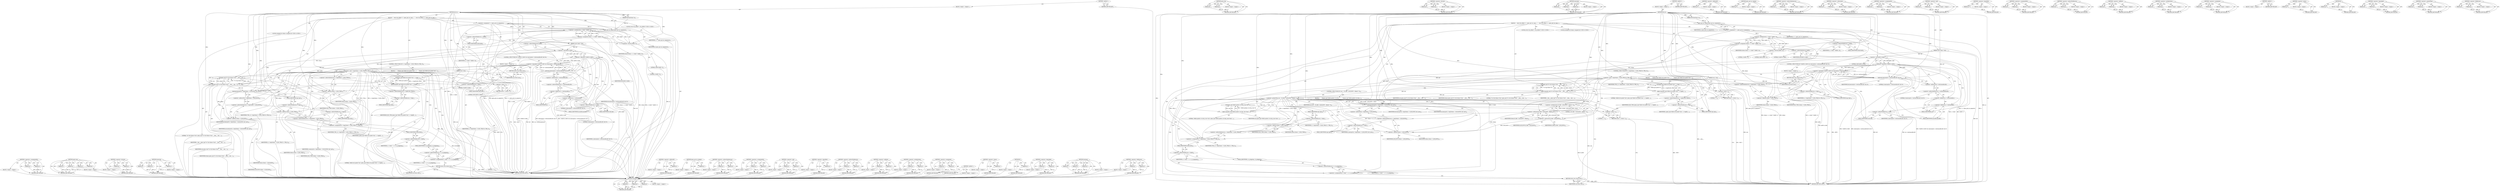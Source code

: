 digraph "&lt;operator&gt;.fieldAccess" {
vulnerable_231 [label=<(METHOD,&lt;operators&gt;.assignmentXor)>];
vulnerable_232 [label=<(PARAM,p1)>];
vulnerable_233 [label=<(PARAM,p2)>];
vulnerable_234 [label=<(BLOCK,&lt;empty&gt;,&lt;empty&gt;)>];
vulnerable_235 [label=<(METHOD_RETURN,ANY)>];
vulnerable_209 [label=<(METHOD,qemu_log)>];
vulnerable_210 [label=<(PARAM,p1)>];
vulnerable_211 [label=<(PARAM,p2)>];
vulnerable_212 [label=<(PARAM,p3)>];
vulnerable_213 [label=<(PARAM,p4)>];
vulnerable_214 [label=<(BLOCK,&lt;empty&gt;,&lt;empty&gt;)>];
vulnerable_215 [label=<(METHOD_RETURN,ANY)>];
vulnerable_161 [label=<(METHOD,&lt;operator&gt;.division)>];
vulnerable_162 [label=<(PARAM,p1)>];
vulnerable_163 [label=<(PARAM,p2)>];
vulnerable_164 [label=<(BLOCK,&lt;empty&gt;,&lt;empty&gt;)>];
vulnerable_165 [label=<(METHOD_RETURN,ANY)>];
vulnerable_185 [label=<(METHOD,memcmp)>];
vulnerable_186 [label=<(PARAM,p1)>];
vulnerable_187 [label=<(PARAM,p2)>];
vulnerable_188 [label=<(PARAM,p3)>];
vulnerable_189 [label=<(BLOCK,&lt;empty&gt;,&lt;empty&gt;)>];
vulnerable_190 [label=<(METHOD_RETURN,ANY)>];
vulnerable_6 [label=<(METHOD,&lt;global&gt;)<SUB>1</SUB>>];
vulnerable_7 [label=<(BLOCK,&lt;empty&gt;,&lt;empty&gt;)<SUB>1</SUB>>];
vulnerable_8 [label=<(METHOD,eth_rx)<SUB>1</SUB>>];
vulnerable_9 [label=<(PARAM,NetClientState *nc)<SUB>1</SUB>>];
vulnerable_10 [label=<(PARAM,const uint8_t *buf)<SUB>1</SUB>>];
vulnerable_11 [label=<(PARAM,size_t size)<SUB>1</SUB>>];
vulnerable_12 [label=<(BLOCK,{
    struct xlx_ethlite *s = qemu_get_nic_opaq...,{
    struct xlx_ethlite *s = qemu_get_nic_opaq...)<SUB>2</SUB>>];
vulnerable_13 [label="<(LOCAL,struct xlx_ethlite* s: xlx_ethlite*)<SUB>3</SUB>>"];
vulnerable_14 [label=<(&lt;operator&gt;.assignment,*s = qemu_get_nic_opaque(nc))<SUB>3</SUB>>];
vulnerable_15 [label=<(IDENTIFIER,s,*s = qemu_get_nic_opaque(nc))<SUB>3</SUB>>];
vulnerable_16 [label=<(qemu_get_nic_opaque,qemu_get_nic_opaque(nc))<SUB>3</SUB>>];
vulnerable_17 [label=<(IDENTIFIER,nc,qemu_get_nic_opaque(nc))<SUB>3</SUB>>];
vulnerable_18 [label="<(LOCAL,unsigned int rxbase: unsigned int)<SUB>4</SUB>>"];
vulnerable_19 [label=<(&lt;operator&gt;.assignment,rxbase = s-&gt;rxbuf * (0x800 / 4))<SUB>4</SUB>>];
vulnerable_20 [label=<(IDENTIFIER,rxbase,rxbase = s-&gt;rxbuf * (0x800 / 4))<SUB>4</SUB>>];
vulnerable_21 [label=<(&lt;operator&gt;.multiplication,s-&gt;rxbuf * (0x800 / 4))<SUB>4</SUB>>];
vulnerable_22 [label=<(&lt;operator&gt;.indirectFieldAccess,s-&gt;rxbuf)<SUB>4</SUB>>];
vulnerable_23 [label=<(IDENTIFIER,s,s-&gt;rxbuf * (0x800 / 4))<SUB>4</SUB>>];
vulnerable_24 [label=<(FIELD_IDENTIFIER,rxbuf,rxbuf)<SUB>4</SUB>>];
vulnerable_25 [label=<(&lt;operator&gt;.division,0x800 / 4)<SUB>4</SUB>>];
vulnerable_26 [label=<(LITERAL,0x800,0x800 / 4)<SUB>4</SUB>>];
vulnerable_27 [label=<(LITERAL,4,0x800 / 4)<SUB>4</SUB>>];
vulnerable_28 [label=<(CONTROL_STRUCTURE,IF,if (!(buf[0] &amp; 0x80) &amp;&amp; memcmp(&amp;s-&gt;conf.macaddr.a[0], buf, 6)))<SUB>7</SUB>>];
vulnerable_29 [label=<(&lt;operator&gt;.logicalAnd,!(buf[0] &amp; 0x80) &amp;&amp; memcmp(&amp;s-&gt;conf.macaddr.a[0...)<SUB>7</SUB>>];
vulnerable_30 [label=<(&lt;operator&gt;.logicalNot,!(buf[0] &amp; 0x80))<SUB>7</SUB>>];
vulnerable_31 [label=<(&lt;operator&gt;.and,buf[0] &amp; 0x80)<SUB>7</SUB>>];
vulnerable_32 [label=<(&lt;operator&gt;.indirectIndexAccess,buf[0])<SUB>7</SUB>>];
vulnerable_33 [label=<(IDENTIFIER,buf,buf[0] &amp; 0x80)<SUB>7</SUB>>];
vulnerable_34 [label=<(LITERAL,0,buf[0] &amp; 0x80)<SUB>7</SUB>>];
vulnerable_35 [label=<(LITERAL,0x80,buf[0] &amp; 0x80)<SUB>7</SUB>>];
vulnerable_36 [label=<(memcmp,memcmp(&amp;s-&gt;conf.macaddr.a[0], buf, 6))<SUB>7</SUB>>];
vulnerable_37 [label=<(&lt;operator&gt;.addressOf,&amp;s-&gt;conf.macaddr.a[0])<SUB>7</SUB>>];
vulnerable_38 [label=<(&lt;operator&gt;.indirectIndexAccess,s-&gt;conf.macaddr.a[0])<SUB>7</SUB>>];
vulnerable_39 [label=<(&lt;operator&gt;.fieldAccess,s-&gt;conf.macaddr.a)<SUB>7</SUB>>];
vulnerable_40 [label=<(&lt;operator&gt;.fieldAccess,s-&gt;conf.macaddr)<SUB>7</SUB>>];
vulnerable_41 [label=<(&lt;operator&gt;.indirectFieldAccess,s-&gt;conf)<SUB>7</SUB>>];
vulnerable_42 [label=<(IDENTIFIER,s,memcmp(&amp;s-&gt;conf.macaddr.a[0], buf, 6))<SUB>7</SUB>>];
vulnerable_43 [label=<(FIELD_IDENTIFIER,conf,conf)<SUB>7</SUB>>];
vulnerable_44 [label=<(FIELD_IDENTIFIER,macaddr,macaddr)<SUB>7</SUB>>];
vulnerable_45 [label=<(FIELD_IDENTIFIER,a,a)<SUB>7</SUB>>];
vulnerable_46 [label=<(LITERAL,0,memcmp(&amp;s-&gt;conf.macaddr.a[0], buf, 6))<SUB>7</SUB>>];
vulnerable_47 [label=<(IDENTIFIER,buf,memcmp(&amp;s-&gt;conf.macaddr.a[0], buf, 6))<SUB>7</SUB>>];
vulnerable_48 [label=<(LITERAL,6,memcmp(&amp;s-&gt;conf.macaddr.a[0], buf, 6))<SUB>7</SUB>>];
vulnerable_49 [label=<(BLOCK,&lt;empty&gt;,&lt;empty&gt;)<SUB>8</SUB>>];
vulnerable_50 [label=<(RETURN,return size;,return size;)<SUB>8</SUB>>];
vulnerable_51 [label=<(IDENTIFIER,size,return size;)<SUB>8</SUB>>];
vulnerable_52 [label=<(CONTROL_STRUCTURE,IF,if (s-&gt;regs[rxbase + R_RX_CTRL0] &amp; CTRL_S))<SUB>10</SUB>>];
vulnerable_53 [label=<(&lt;operator&gt;.and,s-&gt;regs[rxbase + R_RX_CTRL0] &amp; CTRL_S)<SUB>10</SUB>>];
vulnerable_54 [label=<(&lt;operator&gt;.indirectIndexAccess,s-&gt;regs[rxbase + R_RX_CTRL0])<SUB>10</SUB>>];
vulnerable_55 [label=<(&lt;operator&gt;.indirectFieldAccess,s-&gt;regs)<SUB>10</SUB>>];
vulnerable_56 [label=<(IDENTIFIER,s,s-&gt;regs[rxbase + R_RX_CTRL0] &amp; CTRL_S)<SUB>10</SUB>>];
vulnerable_57 [label=<(FIELD_IDENTIFIER,regs,regs)<SUB>10</SUB>>];
vulnerable_58 [label=<(&lt;operator&gt;.addition,rxbase + R_RX_CTRL0)<SUB>10</SUB>>];
vulnerable_59 [label=<(IDENTIFIER,rxbase,rxbase + R_RX_CTRL0)<SUB>10</SUB>>];
vulnerable_60 [label=<(IDENTIFIER,R_RX_CTRL0,rxbase + R_RX_CTRL0)<SUB>10</SUB>>];
vulnerable_61 [label=<(IDENTIFIER,CTRL_S,s-&gt;regs[rxbase + R_RX_CTRL0] &amp; CTRL_S)<SUB>10</SUB>>];
vulnerable_62 [label=<(BLOCK,{
        D(qemu_log(&quot;ethlite lost packet %x\n&quot;...,{
        D(qemu_log(&quot;ethlite lost packet %x\n&quot;...)<SUB>10</SUB>>];
vulnerable_63 [label=<(D,D(qemu_log(&quot;ethlite lost packet %x\n&quot;, s-&gt;regs[...)<SUB>11</SUB>>];
vulnerable_64 [label=<(qemu_log,qemu_log(&quot;ethlite lost packet %x\n&quot;, s-&gt;regs[R_...)<SUB>11</SUB>>];
vulnerable_65 [label=<(LITERAL,&quot;ethlite lost packet %x\n&quot;,qemu_log(&quot;ethlite lost packet %x\n&quot;, s-&gt;regs[R_...)<SUB>11</SUB>>];
vulnerable_66 [label=<(&lt;operator&gt;.indirectIndexAccess,s-&gt;regs[R_RX_CTRL0])<SUB>11</SUB>>];
vulnerable_67 [label=<(&lt;operator&gt;.indirectFieldAccess,s-&gt;regs)<SUB>11</SUB>>];
vulnerable_68 [label=<(IDENTIFIER,s,qemu_log(&quot;ethlite lost packet %x\n&quot;, s-&gt;regs[R_...)<SUB>11</SUB>>];
vulnerable_69 [label=<(FIELD_IDENTIFIER,regs,regs)<SUB>11</SUB>>];
vulnerable_70 [label=<(IDENTIFIER,R_RX_CTRL0,qemu_log(&quot;ethlite lost packet %x\n&quot;, s-&gt;regs[R_...)<SUB>11</SUB>>];
vulnerable_71 [label=<(RETURN,return -1;,return -1;)<SUB>12</SUB>>];
vulnerable_72 [label=<(&lt;operator&gt;.minus,-1)<SUB>12</SUB>>];
vulnerable_73 [label=<(LITERAL,1,-1)<SUB>12</SUB>>];
vulnerable_74 [label=<(D,D(qemu_log(&quot;%s %zd rxbase=%x\n&quot;, __func__, size...)<SUB>15</SUB>>];
vulnerable_75 [label=<(qemu_log,qemu_log(&quot;%s %zd rxbase=%x\n&quot;, __func__, size, ...)<SUB>15</SUB>>];
vulnerable_76 [label=<(LITERAL,&quot;%s %zd rxbase=%x\n&quot;,qemu_log(&quot;%s %zd rxbase=%x\n&quot;, __func__, size, ...)<SUB>15</SUB>>];
vulnerable_77 [label=<(IDENTIFIER,__func__,qemu_log(&quot;%s %zd rxbase=%x\n&quot;, __func__, size, ...)<SUB>15</SUB>>];
vulnerable_78 [label=<(IDENTIFIER,size,qemu_log(&quot;%s %zd rxbase=%x\n&quot;, __func__, size, ...)<SUB>15</SUB>>];
vulnerable_79 [label=<(IDENTIFIER,rxbase,qemu_log(&quot;%s %zd rxbase=%x\n&quot;, __func__, size, ...)<SUB>15</SUB>>];
vulnerable_80 [label=<(memcpy,memcpy(&amp;s-&gt;regs[rxbase + R_RX_BUF0], buf, size))<SUB>16</SUB>>];
vulnerable_81 [label=<(&lt;operator&gt;.addressOf,&amp;s-&gt;regs[rxbase + R_RX_BUF0])<SUB>16</SUB>>];
vulnerable_82 [label=<(&lt;operator&gt;.indirectIndexAccess,s-&gt;regs[rxbase + R_RX_BUF0])<SUB>16</SUB>>];
vulnerable_83 [label=<(&lt;operator&gt;.indirectFieldAccess,s-&gt;regs)<SUB>16</SUB>>];
vulnerable_84 [label=<(IDENTIFIER,s,memcpy(&amp;s-&gt;regs[rxbase + R_RX_BUF0], buf, size))<SUB>16</SUB>>];
vulnerable_85 [label=<(FIELD_IDENTIFIER,regs,regs)<SUB>16</SUB>>];
vulnerable_86 [label=<(&lt;operator&gt;.addition,rxbase + R_RX_BUF0)<SUB>16</SUB>>];
vulnerable_87 [label=<(IDENTIFIER,rxbase,rxbase + R_RX_BUF0)<SUB>16</SUB>>];
vulnerable_88 [label=<(IDENTIFIER,R_RX_BUF0,rxbase + R_RX_BUF0)<SUB>16</SUB>>];
vulnerable_89 [label=<(IDENTIFIER,buf,memcpy(&amp;s-&gt;regs[rxbase + R_RX_BUF0], buf, size))<SUB>16</SUB>>];
vulnerable_90 [label=<(IDENTIFIER,size,memcpy(&amp;s-&gt;regs[rxbase + R_RX_BUF0], buf, size))<SUB>16</SUB>>];
vulnerable_91 [label=<(&lt;operators&gt;.assignmentOr,s-&gt;regs[rxbase + R_RX_CTRL0] |= CTRL_S)<SUB>18</SUB>>];
vulnerable_92 [label=<(&lt;operator&gt;.indirectIndexAccess,s-&gt;regs[rxbase + R_RX_CTRL0])<SUB>18</SUB>>];
vulnerable_93 [label=<(&lt;operator&gt;.indirectFieldAccess,s-&gt;regs)<SUB>18</SUB>>];
vulnerable_94 [label=<(IDENTIFIER,s,s-&gt;regs[rxbase + R_RX_CTRL0] |= CTRL_S)<SUB>18</SUB>>];
vulnerable_95 [label=<(FIELD_IDENTIFIER,regs,regs)<SUB>18</SUB>>];
vulnerable_96 [label=<(&lt;operator&gt;.addition,rxbase + R_RX_CTRL0)<SUB>18</SUB>>];
vulnerable_97 [label=<(IDENTIFIER,rxbase,rxbase + R_RX_CTRL0)<SUB>18</SUB>>];
vulnerable_98 [label=<(IDENTIFIER,R_RX_CTRL0,rxbase + R_RX_CTRL0)<SUB>18</SUB>>];
vulnerable_99 [label=<(IDENTIFIER,CTRL_S,s-&gt;regs[rxbase + R_RX_CTRL0] |= CTRL_S)<SUB>18</SUB>>];
vulnerable_100 [label=<(&lt;operators&gt;.assignmentXor,s-&gt;rxbuf ^= s-&gt;c_rx_pingpong)<SUB>20</SUB>>];
vulnerable_101 [label=<(&lt;operator&gt;.indirectFieldAccess,s-&gt;rxbuf)<SUB>20</SUB>>];
vulnerable_102 [label=<(IDENTIFIER,s,s-&gt;rxbuf ^= s-&gt;c_rx_pingpong)<SUB>20</SUB>>];
vulnerable_103 [label=<(FIELD_IDENTIFIER,rxbuf,rxbuf)<SUB>20</SUB>>];
vulnerable_104 [label=<(&lt;operator&gt;.indirectFieldAccess,s-&gt;c_rx_pingpong)<SUB>20</SUB>>];
vulnerable_105 [label=<(IDENTIFIER,s,s-&gt;rxbuf ^= s-&gt;c_rx_pingpong)<SUB>20</SUB>>];
vulnerable_106 [label=<(FIELD_IDENTIFIER,c_rx_pingpong,c_rx_pingpong)<SUB>20</SUB>>];
vulnerable_107 [label=<(RETURN,return size;,return size;)<SUB>21</SUB>>];
vulnerable_108 [label=<(IDENTIFIER,size,return size;)<SUB>21</SUB>>];
vulnerable_109 [label=<(METHOD_RETURN,ssize_t)<SUB>1</SUB>>];
vulnerable_111 [label=<(METHOD_RETURN,ANY)<SUB>1</SUB>>];
vulnerable_191 [label=<(METHOD,&lt;operator&gt;.addressOf)>];
vulnerable_192 [label=<(PARAM,p1)>];
vulnerable_193 [label=<(BLOCK,&lt;empty&gt;,&lt;empty&gt;)>];
vulnerable_194 [label=<(METHOD_RETURN,ANY)>];
vulnerable_147 [label=<(METHOD,qemu_get_nic_opaque)>];
vulnerable_148 [label=<(PARAM,p1)>];
vulnerable_149 [label=<(BLOCK,&lt;empty&gt;,&lt;empty&gt;)>];
vulnerable_150 [label=<(METHOD_RETURN,ANY)>];
vulnerable_180 [label=<(METHOD,&lt;operator&gt;.indirectIndexAccess)>];
vulnerable_181 [label=<(PARAM,p1)>];
vulnerable_182 [label=<(PARAM,p2)>];
vulnerable_183 [label=<(BLOCK,&lt;empty&gt;,&lt;empty&gt;)>];
vulnerable_184 [label=<(METHOD_RETURN,ANY)>];
vulnerable_226 [label=<(METHOD,&lt;operators&gt;.assignmentOr)>];
vulnerable_227 [label=<(PARAM,p1)>];
vulnerable_228 [label=<(PARAM,p2)>];
vulnerable_229 [label=<(BLOCK,&lt;empty&gt;,&lt;empty&gt;)>];
vulnerable_230 [label=<(METHOD_RETURN,ANY)>];
vulnerable_175 [label=<(METHOD,&lt;operator&gt;.and)>];
vulnerable_176 [label=<(PARAM,p1)>];
vulnerable_177 [label=<(PARAM,p2)>];
vulnerable_178 [label=<(BLOCK,&lt;empty&gt;,&lt;empty&gt;)>];
vulnerable_179 [label=<(METHOD_RETURN,ANY)>];
vulnerable_171 [label=<(METHOD,&lt;operator&gt;.logicalNot)>];
vulnerable_172 [label=<(PARAM,p1)>];
vulnerable_173 [label=<(BLOCK,&lt;empty&gt;,&lt;empty&gt;)>];
vulnerable_174 [label=<(METHOD_RETURN,ANY)>];
vulnerable_156 [label=<(METHOD,&lt;operator&gt;.indirectFieldAccess)>];
vulnerable_157 [label=<(PARAM,p1)>];
vulnerable_158 [label=<(PARAM,p2)>];
vulnerable_159 [label=<(BLOCK,&lt;empty&gt;,&lt;empty&gt;)>];
vulnerable_160 [label=<(METHOD_RETURN,ANY)>];
vulnerable_200 [label=<(METHOD,&lt;operator&gt;.addition)>];
vulnerable_201 [label=<(PARAM,p1)>];
vulnerable_202 [label=<(PARAM,p2)>];
vulnerable_203 [label=<(BLOCK,&lt;empty&gt;,&lt;empty&gt;)>];
vulnerable_204 [label=<(METHOD_RETURN,ANY)>];
vulnerable_151 [label=<(METHOD,&lt;operator&gt;.multiplication)>];
vulnerable_152 [label=<(PARAM,p1)>];
vulnerable_153 [label=<(PARAM,p2)>];
vulnerable_154 [label=<(BLOCK,&lt;empty&gt;,&lt;empty&gt;)>];
vulnerable_155 [label=<(METHOD_RETURN,ANY)>];
vulnerable_142 [label=<(METHOD,&lt;operator&gt;.assignment)>];
vulnerable_143 [label=<(PARAM,p1)>];
vulnerable_144 [label=<(PARAM,p2)>];
vulnerable_145 [label=<(BLOCK,&lt;empty&gt;,&lt;empty&gt;)>];
vulnerable_146 [label=<(METHOD_RETURN,ANY)>];
vulnerable_136 [label=<(METHOD,&lt;global&gt;)<SUB>1</SUB>>];
vulnerable_137 [label=<(BLOCK,&lt;empty&gt;,&lt;empty&gt;)>];
vulnerable_138 [label=<(METHOD_RETURN,ANY)>];
vulnerable_216 [label=<(METHOD,&lt;operator&gt;.minus)>];
vulnerable_217 [label=<(PARAM,p1)>];
vulnerable_218 [label=<(BLOCK,&lt;empty&gt;,&lt;empty&gt;)>];
vulnerable_219 [label=<(METHOD_RETURN,ANY)>];
vulnerable_205 [label=<(METHOD,D)>];
vulnerable_206 [label=<(PARAM,p1)>];
vulnerable_207 [label=<(BLOCK,&lt;empty&gt;,&lt;empty&gt;)>];
vulnerable_208 [label=<(METHOD_RETURN,ANY)>];
vulnerable_166 [label=<(METHOD,&lt;operator&gt;.logicalAnd)>];
vulnerable_167 [label=<(PARAM,p1)>];
vulnerable_168 [label=<(PARAM,p2)>];
vulnerable_169 [label=<(BLOCK,&lt;empty&gt;,&lt;empty&gt;)>];
vulnerable_170 [label=<(METHOD_RETURN,ANY)>];
vulnerable_220 [label=<(METHOD,memcpy)>];
vulnerable_221 [label=<(PARAM,p1)>];
vulnerable_222 [label=<(PARAM,p2)>];
vulnerable_223 [label=<(PARAM,p3)>];
vulnerable_224 [label=<(BLOCK,&lt;empty&gt;,&lt;empty&gt;)>];
vulnerable_225 [label=<(METHOD_RETURN,ANY)>];
vulnerable_195 [label=<(METHOD,&lt;operator&gt;.fieldAccess)>];
vulnerable_196 [label=<(PARAM,p1)>];
vulnerable_197 [label=<(PARAM,p2)>];
vulnerable_198 [label=<(BLOCK,&lt;empty&gt;,&lt;empty&gt;)>];
vulnerable_199 [label=<(METHOD_RETURN,ANY)>];
fixed_248 [label=<(METHOD,memcpy)>];
fixed_249 [label=<(PARAM,p1)>];
fixed_250 [label=<(PARAM,p2)>];
fixed_251 [label=<(PARAM,p3)>];
fixed_252 [label=<(BLOCK,&lt;empty&gt;,&lt;empty&gt;)>];
fixed_253 [label=<(METHOD_RETURN,ANY)>];
fixed_229 [label=<(METHOD,qemu_log)>];
fixed_230 [label=<(PARAM,p1)>];
fixed_231 [label=<(PARAM,p2)>];
fixed_232 [label=<(BLOCK,&lt;empty&gt;,&lt;empty&gt;)>];
fixed_233 [label=<(METHOD_RETURN,ANY)>];
fixed_181 [label=<(METHOD,&lt;operator&gt;.division)>];
fixed_182 [label=<(PARAM,p1)>];
fixed_183 [label=<(PARAM,p2)>];
fixed_184 [label=<(BLOCK,&lt;empty&gt;,&lt;empty&gt;)>];
fixed_185 [label=<(METHOD_RETURN,ANY)>];
fixed_205 [label=<(METHOD,memcmp)>];
fixed_206 [label=<(PARAM,p1)>];
fixed_207 [label=<(PARAM,p2)>];
fixed_208 [label=<(PARAM,p3)>];
fixed_209 [label=<(BLOCK,&lt;empty&gt;,&lt;empty&gt;)>];
fixed_210 [label=<(METHOD_RETURN,ANY)>];
fixed_6 [label=<(METHOD,&lt;global&gt;)<SUB>1</SUB>>];
fixed_7 [label=<(BLOCK,&lt;empty&gt;,&lt;empty&gt;)<SUB>1</SUB>>];
fixed_8 [label=<(METHOD,eth_rx)<SUB>1</SUB>>];
fixed_9 [label=<(PARAM,NetClientState *nc)<SUB>1</SUB>>];
fixed_10 [label=<(PARAM,const uint8_t *buf)<SUB>1</SUB>>];
fixed_11 [label=<(PARAM,size_t size)<SUB>1</SUB>>];
fixed_12 [label=<(BLOCK,{
    struct xlx_ethlite *s = qemu_get_nic_opaq...,{
    struct xlx_ethlite *s = qemu_get_nic_opaq...)<SUB>2</SUB>>];
fixed_13 [label="<(LOCAL,struct xlx_ethlite* s: xlx_ethlite*)<SUB>3</SUB>>"];
fixed_14 [label=<(&lt;operator&gt;.assignment,*s = qemu_get_nic_opaque(nc))<SUB>3</SUB>>];
fixed_15 [label=<(IDENTIFIER,s,*s = qemu_get_nic_opaque(nc))<SUB>3</SUB>>];
fixed_16 [label=<(qemu_get_nic_opaque,qemu_get_nic_opaque(nc))<SUB>3</SUB>>];
fixed_17 [label=<(IDENTIFIER,nc,qemu_get_nic_opaque(nc))<SUB>3</SUB>>];
fixed_18 [label="<(LOCAL,unsigned int rxbase: unsigned int)<SUB>4</SUB>>"];
fixed_19 [label=<(&lt;operator&gt;.assignment,rxbase = s-&gt;rxbuf * (0x800 / 4))<SUB>4</SUB>>];
fixed_20 [label=<(IDENTIFIER,rxbase,rxbase = s-&gt;rxbuf * (0x800 / 4))<SUB>4</SUB>>];
fixed_21 [label=<(&lt;operator&gt;.multiplication,s-&gt;rxbuf * (0x800 / 4))<SUB>4</SUB>>];
fixed_22 [label=<(&lt;operator&gt;.indirectFieldAccess,s-&gt;rxbuf)<SUB>4</SUB>>];
fixed_23 [label=<(IDENTIFIER,s,s-&gt;rxbuf * (0x800 / 4))<SUB>4</SUB>>];
fixed_24 [label=<(FIELD_IDENTIFIER,rxbuf,rxbuf)<SUB>4</SUB>>];
fixed_25 [label=<(&lt;operator&gt;.division,0x800 / 4)<SUB>4</SUB>>];
fixed_26 [label=<(LITERAL,0x800,0x800 / 4)<SUB>4</SUB>>];
fixed_27 [label=<(LITERAL,4,0x800 / 4)<SUB>4</SUB>>];
fixed_28 [label=<(CONTROL_STRUCTURE,IF,if (!(buf[0] &amp; 0x80) &amp;&amp; memcmp(&amp;s-&gt;conf.macaddr.a[0], buf, 6)))<SUB>7</SUB>>];
fixed_29 [label=<(&lt;operator&gt;.logicalAnd,!(buf[0] &amp; 0x80) &amp;&amp; memcmp(&amp;s-&gt;conf.macaddr.a[0...)<SUB>7</SUB>>];
fixed_30 [label=<(&lt;operator&gt;.logicalNot,!(buf[0] &amp; 0x80))<SUB>7</SUB>>];
fixed_31 [label=<(&lt;operator&gt;.and,buf[0] &amp; 0x80)<SUB>7</SUB>>];
fixed_32 [label=<(&lt;operator&gt;.indirectIndexAccess,buf[0])<SUB>7</SUB>>];
fixed_33 [label=<(IDENTIFIER,buf,buf[0] &amp; 0x80)<SUB>7</SUB>>];
fixed_34 [label=<(LITERAL,0,buf[0] &amp; 0x80)<SUB>7</SUB>>];
fixed_35 [label=<(LITERAL,0x80,buf[0] &amp; 0x80)<SUB>7</SUB>>];
fixed_36 [label=<(memcmp,memcmp(&amp;s-&gt;conf.macaddr.a[0], buf, 6))<SUB>7</SUB>>];
fixed_37 [label=<(&lt;operator&gt;.addressOf,&amp;s-&gt;conf.macaddr.a[0])<SUB>7</SUB>>];
fixed_38 [label=<(&lt;operator&gt;.indirectIndexAccess,s-&gt;conf.macaddr.a[0])<SUB>7</SUB>>];
fixed_39 [label=<(&lt;operator&gt;.fieldAccess,s-&gt;conf.macaddr.a)<SUB>7</SUB>>];
fixed_40 [label=<(&lt;operator&gt;.fieldAccess,s-&gt;conf.macaddr)<SUB>7</SUB>>];
fixed_41 [label=<(&lt;operator&gt;.indirectFieldAccess,s-&gt;conf)<SUB>7</SUB>>];
fixed_42 [label=<(IDENTIFIER,s,memcmp(&amp;s-&gt;conf.macaddr.a[0], buf, 6))<SUB>7</SUB>>];
fixed_43 [label=<(FIELD_IDENTIFIER,conf,conf)<SUB>7</SUB>>];
fixed_44 [label=<(FIELD_IDENTIFIER,macaddr,macaddr)<SUB>7</SUB>>];
fixed_45 [label=<(FIELD_IDENTIFIER,a,a)<SUB>7</SUB>>];
fixed_46 [label=<(LITERAL,0,memcmp(&amp;s-&gt;conf.macaddr.a[0], buf, 6))<SUB>7</SUB>>];
fixed_47 [label=<(IDENTIFIER,buf,memcmp(&amp;s-&gt;conf.macaddr.a[0], buf, 6))<SUB>7</SUB>>];
fixed_48 [label=<(LITERAL,6,memcmp(&amp;s-&gt;conf.macaddr.a[0], buf, 6))<SUB>7</SUB>>];
fixed_49 [label=<(BLOCK,&lt;empty&gt;,&lt;empty&gt;)<SUB>8</SUB>>];
fixed_50 [label=<(RETURN,return size;,return size;)<SUB>8</SUB>>];
fixed_51 [label=<(IDENTIFIER,size,return size;)<SUB>8</SUB>>];
fixed_52 [label=<(CONTROL_STRUCTURE,IF,if (s-&gt;regs[rxbase + R_RX_CTRL0] &amp; CTRL_S))<SUB>10</SUB>>];
fixed_53 [label=<(&lt;operator&gt;.and,s-&gt;regs[rxbase + R_RX_CTRL0] &amp; CTRL_S)<SUB>10</SUB>>];
fixed_54 [label=<(&lt;operator&gt;.indirectIndexAccess,s-&gt;regs[rxbase + R_RX_CTRL0])<SUB>10</SUB>>];
fixed_55 [label=<(&lt;operator&gt;.indirectFieldAccess,s-&gt;regs)<SUB>10</SUB>>];
fixed_56 [label=<(IDENTIFIER,s,s-&gt;regs[rxbase + R_RX_CTRL0] &amp; CTRL_S)<SUB>10</SUB>>];
fixed_57 [label=<(FIELD_IDENTIFIER,regs,regs)<SUB>10</SUB>>];
fixed_58 [label=<(&lt;operator&gt;.addition,rxbase + R_RX_CTRL0)<SUB>10</SUB>>];
fixed_59 [label=<(IDENTIFIER,rxbase,rxbase + R_RX_CTRL0)<SUB>10</SUB>>];
fixed_60 [label=<(IDENTIFIER,R_RX_CTRL0,rxbase + R_RX_CTRL0)<SUB>10</SUB>>];
fixed_61 [label=<(IDENTIFIER,CTRL_S,s-&gt;regs[rxbase + R_RX_CTRL0] &amp; CTRL_S)<SUB>10</SUB>>];
fixed_62 [label=<(BLOCK,{
        D(qemu_log(&quot;ethlite lost packet %x\n&quot;...,{
        D(qemu_log(&quot;ethlite lost packet %x\n&quot;...)<SUB>10</SUB>>];
fixed_63 [label=<(D,D(qemu_log(&quot;ethlite lost packet %x\n&quot;, s-&gt;regs[...)<SUB>11</SUB>>];
fixed_64 [label=<(qemu_log,qemu_log(&quot;ethlite lost packet %x\n&quot;, s-&gt;regs[R_...)<SUB>11</SUB>>];
fixed_65 [label=<(LITERAL,&quot;ethlite lost packet %x\n&quot;,qemu_log(&quot;ethlite lost packet %x\n&quot;, s-&gt;regs[R_...)<SUB>11</SUB>>];
fixed_66 [label=<(&lt;operator&gt;.indirectIndexAccess,s-&gt;regs[R_RX_CTRL0])<SUB>11</SUB>>];
fixed_67 [label=<(&lt;operator&gt;.indirectFieldAccess,s-&gt;regs)<SUB>11</SUB>>];
fixed_68 [label=<(IDENTIFIER,s,qemu_log(&quot;ethlite lost packet %x\n&quot;, s-&gt;regs[R_...)<SUB>11</SUB>>];
fixed_69 [label=<(FIELD_IDENTIFIER,regs,regs)<SUB>11</SUB>>];
fixed_70 [label=<(IDENTIFIER,R_RX_CTRL0,qemu_log(&quot;ethlite lost packet %x\n&quot;, s-&gt;regs[R_...)<SUB>11</SUB>>];
fixed_71 [label=<(RETURN,return -1;,return -1;)<SUB>12</SUB>>];
fixed_72 [label=<(&lt;operator&gt;.minus,-1)<SUB>12</SUB>>];
fixed_73 [label=<(LITERAL,1,-1)<SUB>12</SUB>>];
fixed_74 [label=<(D,D(qemu_log(&quot;%s %zd rxbase=%x\n&quot;, __func__, size...)<SUB>15</SUB>>];
fixed_75 [label=<(qemu_log,qemu_log(&quot;%s %zd rxbase=%x\n&quot;, __func__, size, ...)<SUB>15</SUB>>];
fixed_76 [label=<(LITERAL,&quot;%s %zd rxbase=%x\n&quot;,qemu_log(&quot;%s %zd rxbase=%x\n&quot;, __func__, size, ...)<SUB>15</SUB>>];
fixed_77 [label=<(IDENTIFIER,__func__,qemu_log(&quot;%s %zd rxbase=%x\n&quot;, __func__, size, ...)<SUB>15</SUB>>];
fixed_78 [label=<(IDENTIFIER,size,qemu_log(&quot;%s %zd rxbase=%x\n&quot;, __func__, size, ...)<SUB>15</SUB>>];
fixed_79 [label=<(IDENTIFIER,rxbase,qemu_log(&quot;%s %zd rxbase=%x\n&quot;, __func__, size, ...)<SUB>15</SUB>>];
fixed_80 [label=<(CONTROL_STRUCTURE,IF,if (size &gt; (R_MAX - R_RX_BUF0 - rxbase) * 4))<SUB>16</SUB>>];
fixed_81 [label=<(&lt;operator&gt;.greaterThan,size &gt; (R_MAX - R_RX_BUF0 - rxbase) * 4)<SUB>16</SUB>>];
fixed_82 [label=<(IDENTIFIER,size,size &gt; (R_MAX - R_RX_BUF0 - rxbase) * 4)<SUB>16</SUB>>];
fixed_83 [label=<(&lt;operator&gt;.multiplication,(R_MAX - R_RX_BUF0 - rxbase) * 4)<SUB>16</SUB>>];
fixed_84 [label=<(&lt;operator&gt;.subtraction,R_MAX - R_RX_BUF0 - rxbase)<SUB>16</SUB>>];
fixed_85 [label=<(&lt;operator&gt;.subtraction,R_MAX - R_RX_BUF0)<SUB>16</SUB>>];
fixed_86 [label=<(IDENTIFIER,R_MAX,R_MAX - R_RX_BUF0)<SUB>16</SUB>>];
fixed_87 [label=<(IDENTIFIER,R_RX_BUF0,R_MAX - R_RX_BUF0)<SUB>16</SUB>>];
fixed_88 [label=<(IDENTIFIER,rxbase,R_MAX - R_RX_BUF0 - rxbase)<SUB>16</SUB>>];
fixed_89 [label=<(LITERAL,4,(R_MAX - R_RX_BUF0 - rxbase) * 4)<SUB>16</SUB>>];
fixed_90 [label=<(BLOCK,{
        D(qemu_log(&quot;ethlite packet is too big...,{
        D(qemu_log(&quot;ethlite packet is too big...)<SUB>16</SUB>>];
fixed_91 [label=<(D,D(qemu_log(&quot;ethlite packet is too big, size=%x\...)<SUB>17</SUB>>];
fixed_92 [label=<(qemu_log,qemu_log(&quot;ethlite packet is too big, size=%x\n&quot;...)<SUB>17</SUB>>];
fixed_93 [label=<(LITERAL,&quot;ethlite packet is too big, size=%x\n&quot;,qemu_log(&quot;ethlite packet is too big, size=%x\n&quot;...)<SUB>17</SUB>>];
fixed_94 [label=<(IDENTIFIER,size,qemu_log(&quot;ethlite packet is too big, size=%x\n&quot;...)<SUB>17</SUB>>];
fixed_95 [label=<(RETURN,return -1;,return -1;)<SUB>18</SUB>>];
fixed_96 [label=<(&lt;operator&gt;.minus,-1)<SUB>18</SUB>>];
fixed_97 [label=<(LITERAL,1,-1)<SUB>18</SUB>>];
fixed_98 [label=<(memcpy,memcpy(&amp;s-&gt;regs[rxbase + R_RX_BUF0], buf, size))<SUB>20</SUB>>];
fixed_99 [label=<(&lt;operator&gt;.addressOf,&amp;s-&gt;regs[rxbase + R_RX_BUF0])<SUB>20</SUB>>];
fixed_100 [label=<(&lt;operator&gt;.indirectIndexAccess,s-&gt;regs[rxbase + R_RX_BUF0])<SUB>20</SUB>>];
fixed_101 [label=<(&lt;operator&gt;.indirectFieldAccess,s-&gt;regs)<SUB>20</SUB>>];
fixed_102 [label=<(IDENTIFIER,s,memcpy(&amp;s-&gt;regs[rxbase + R_RX_BUF0], buf, size))<SUB>20</SUB>>];
fixed_103 [label=<(FIELD_IDENTIFIER,regs,regs)<SUB>20</SUB>>];
fixed_104 [label=<(&lt;operator&gt;.addition,rxbase + R_RX_BUF0)<SUB>20</SUB>>];
fixed_105 [label=<(IDENTIFIER,rxbase,rxbase + R_RX_BUF0)<SUB>20</SUB>>];
fixed_106 [label=<(IDENTIFIER,R_RX_BUF0,rxbase + R_RX_BUF0)<SUB>20</SUB>>];
fixed_107 [label=<(IDENTIFIER,buf,memcpy(&amp;s-&gt;regs[rxbase + R_RX_BUF0], buf, size))<SUB>20</SUB>>];
fixed_108 [label=<(IDENTIFIER,size,memcpy(&amp;s-&gt;regs[rxbase + R_RX_BUF0], buf, size))<SUB>20</SUB>>];
fixed_109 [label=<(&lt;operators&gt;.assignmentOr,s-&gt;regs[rxbase + R_RX_CTRL0] |= CTRL_S)<SUB>22</SUB>>];
fixed_110 [label=<(&lt;operator&gt;.indirectIndexAccess,s-&gt;regs[rxbase + R_RX_CTRL0])<SUB>22</SUB>>];
fixed_111 [label=<(&lt;operator&gt;.indirectFieldAccess,s-&gt;regs)<SUB>22</SUB>>];
fixed_112 [label=<(IDENTIFIER,s,s-&gt;regs[rxbase + R_RX_CTRL0] |= CTRL_S)<SUB>22</SUB>>];
fixed_113 [label=<(FIELD_IDENTIFIER,regs,regs)<SUB>22</SUB>>];
fixed_114 [label=<(&lt;operator&gt;.addition,rxbase + R_RX_CTRL0)<SUB>22</SUB>>];
fixed_115 [label=<(IDENTIFIER,rxbase,rxbase + R_RX_CTRL0)<SUB>22</SUB>>];
fixed_116 [label=<(IDENTIFIER,R_RX_CTRL0,rxbase + R_RX_CTRL0)<SUB>22</SUB>>];
fixed_117 [label=<(IDENTIFIER,CTRL_S,s-&gt;regs[rxbase + R_RX_CTRL0] |= CTRL_S)<SUB>22</SUB>>];
fixed_118 [label=<(&lt;operators&gt;.assignmentXor,s-&gt;rxbuf ^= s-&gt;c_rx_pingpong)<SUB>24</SUB>>];
fixed_119 [label=<(&lt;operator&gt;.indirectFieldAccess,s-&gt;rxbuf)<SUB>24</SUB>>];
fixed_120 [label=<(IDENTIFIER,s,s-&gt;rxbuf ^= s-&gt;c_rx_pingpong)<SUB>24</SUB>>];
fixed_121 [label=<(FIELD_IDENTIFIER,rxbuf,rxbuf)<SUB>24</SUB>>];
fixed_122 [label=<(&lt;operator&gt;.indirectFieldAccess,s-&gt;c_rx_pingpong)<SUB>24</SUB>>];
fixed_123 [label=<(IDENTIFIER,s,s-&gt;rxbuf ^= s-&gt;c_rx_pingpong)<SUB>24</SUB>>];
fixed_124 [label=<(FIELD_IDENTIFIER,c_rx_pingpong,c_rx_pingpong)<SUB>24</SUB>>];
fixed_125 [label=<(RETURN,return size;,return size;)<SUB>25</SUB>>];
fixed_126 [label=<(IDENTIFIER,size,return size;)<SUB>25</SUB>>];
fixed_127 [label=<(METHOD_RETURN,ssize_t)<SUB>1</SUB>>];
fixed_129 [label=<(METHOD_RETURN,ANY)<SUB>1</SUB>>];
fixed_211 [label=<(METHOD,&lt;operator&gt;.addressOf)>];
fixed_212 [label=<(PARAM,p1)>];
fixed_213 [label=<(BLOCK,&lt;empty&gt;,&lt;empty&gt;)>];
fixed_214 [label=<(METHOD_RETURN,ANY)>];
fixed_167 [label=<(METHOD,qemu_get_nic_opaque)>];
fixed_168 [label=<(PARAM,p1)>];
fixed_169 [label=<(BLOCK,&lt;empty&gt;,&lt;empty&gt;)>];
fixed_170 [label=<(METHOD_RETURN,ANY)>];
fixed_200 [label=<(METHOD,&lt;operator&gt;.indirectIndexAccess)>];
fixed_201 [label=<(PARAM,p1)>];
fixed_202 [label=<(PARAM,p2)>];
fixed_203 [label=<(BLOCK,&lt;empty&gt;,&lt;empty&gt;)>];
fixed_204 [label=<(METHOD_RETURN,ANY)>];
fixed_243 [label=<(METHOD,&lt;operator&gt;.subtraction)>];
fixed_244 [label=<(PARAM,p1)>];
fixed_245 [label=<(PARAM,p2)>];
fixed_246 [label=<(BLOCK,&lt;empty&gt;,&lt;empty&gt;)>];
fixed_247 [label=<(METHOD_RETURN,ANY)>];
fixed_254 [label=<(METHOD,&lt;operators&gt;.assignmentOr)>];
fixed_255 [label=<(PARAM,p1)>];
fixed_256 [label=<(PARAM,p2)>];
fixed_257 [label=<(BLOCK,&lt;empty&gt;,&lt;empty&gt;)>];
fixed_258 [label=<(METHOD_RETURN,ANY)>];
fixed_195 [label=<(METHOD,&lt;operator&gt;.and)>];
fixed_196 [label=<(PARAM,p1)>];
fixed_197 [label=<(PARAM,p2)>];
fixed_198 [label=<(BLOCK,&lt;empty&gt;,&lt;empty&gt;)>];
fixed_199 [label=<(METHOD_RETURN,ANY)>];
fixed_191 [label=<(METHOD,&lt;operator&gt;.logicalNot)>];
fixed_192 [label=<(PARAM,p1)>];
fixed_193 [label=<(BLOCK,&lt;empty&gt;,&lt;empty&gt;)>];
fixed_194 [label=<(METHOD_RETURN,ANY)>];
fixed_259 [label=<(METHOD,&lt;operators&gt;.assignmentXor)>];
fixed_260 [label=<(PARAM,p1)>];
fixed_261 [label=<(PARAM,p2)>];
fixed_262 [label=<(BLOCK,&lt;empty&gt;,&lt;empty&gt;)>];
fixed_263 [label=<(METHOD_RETURN,ANY)>];
fixed_176 [label=<(METHOD,&lt;operator&gt;.indirectFieldAccess)>];
fixed_177 [label=<(PARAM,p1)>];
fixed_178 [label=<(PARAM,p2)>];
fixed_179 [label=<(BLOCK,&lt;empty&gt;,&lt;empty&gt;)>];
fixed_180 [label=<(METHOD_RETURN,ANY)>];
fixed_220 [label=<(METHOD,&lt;operator&gt;.addition)>];
fixed_221 [label=<(PARAM,p1)>];
fixed_222 [label=<(PARAM,p2)>];
fixed_223 [label=<(BLOCK,&lt;empty&gt;,&lt;empty&gt;)>];
fixed_224 [label=<(METHOD_RETURN,ANY)>];
fixed_171 [label=<(METHOD,&lt;operator&gt;.multiplication)>];
fixed_172 [label=<(PARAM,p1)>];
fixed_173 [label=<(PARAM,p2)>];
fixed_174 [label=<(BLOCK,&lt;empty&gt;,&lt;empty&gt;)>];
fixed_175 [label=<(METHOD_RETURN,ANY)>];
fixed_162 [label=<(METHOD,&lt;operator&gt;.assignment)>];
fixed_163 [label=<(PARAM,p1)>];
fixed_164 [label=<(PARAM,p2)>];
fixed_165 [label=<(BLOCK,&lt;empty&gt;,&lt;empty&gt;)>];
fixed_166 [label=<(METHOD_RETURN,ANY)>];
fixed_156 [label=<(METHOD,&lt;global&gt;)<SUB>1</SUB>>];
fixed_157 [label=<(BLOCK,&lt;empty&gt;,&lt;empty&gt;)>];
fixed_158 [label=<(METHOD_RETURN,ANY)>];
fixed_234 [label=<(METHOD,&lt;operator&gt;.minus)>];
fixed_235 [label=<(PARAM,p1)>];
fixed_236 [label=<(BLOCK,&lt;empty&gt;,&lt;empty&gt;)>];
fixed_237 [label=<(METHOD_RETURN,ANY)>];
fixed_225 [label=<(METHOD,D)>];
fixed_226 [label=<(PARAM,p1)>];
fixed_227 [label=<(BLOCK,&lt;empty&gt;,&lt;empty&gt;)>];
fixed_228 [label=<(METHOD_RETURN,ANY)>];
fixed_186 [label=<(METHOD,&lt;operator&gt;.logicalAnd)>];
fixed_187 [label=<(PARAM,p1)>];
fixed_188 [label=<(PARAM,p2)>];
fixed_189 [label=<(BLOCK,&lt;empty&gt;,&lt;empty&gt;)>];
fixed_190 [label=<(METHOD_RETURN,ANY)>];
fixed_238 [label=<(METHOD,&lt;operator&gt;.greaterThan)>];
fixed_239 [label=<(PARAM,p1)>];
fixed_240 [label=<(PARAM,p2)>];
fixed_241 [label=<(BLOCK,&lt;empty&gt;,&lt;empty&gt;)>];
fixed_242 [label=<(METHOD_RETURN,ANY)>];
fixed_215 [label=<(METHOD,&lt;operator&gt;.fieldAccess)>];
fixed_216 [label=<(PARAM,p1)>];
fixed_217 [label=<(PARAM,p2)>];
fixed_218 [label=<(BLOCK,&lt;empty&gt;,&lt;empty&gt;)>];
fixed_219 [label=<(METHOD_RETURN,ANY)>];
vulnerable_231 -> vulnerable_232  [key=0, label="AST: "];
vulnerable_231 -> vulnerable_232  [key=1, label="DDG: "];
vulnerable_231 -> vulnerable_234  [key=0, label="AST: "];
vulnerable_231 -> vulnerable_233  [key=0, label="AST: "];
vulnerable_231 -> vulnerable_233  [key=1, label="DDG: "];
vulnerable_231 -> vulnerable_235  [key=0, label="AST: "];
vulnerable_231 -> vulnerable_235  [key=1, label="CFG: "];
vulnerable_232 -> vulnerable_235  [key=0, label="DDG: p1"];
vulnerable_233 -> vulnerable_235  [key=0, label="DDG: p2"];
vulnerable_234 -> fixed_248  [key=0];
vulnerable_235 -> fixed_248  [key=0];
vulnerable_209 -> vulnerable_210  [key=0, label="AST: "];
vulnerable_209 -> vulnerable_210  [key=1, label="DDG: "];
vulnerable_209 -> vulnerable_214  [key=0, label="AST: "];
vulnerable_209 -> vulnerable_211  [key=0, label="AST: "];
vulnerable_209 -> vulnerable_211  [key=1, label="DDG: "];
vulnerable_209 -> vulnerable_215  [key=0, label="AST: "];
vulnerable_209 -> vulnerable_215  [key=1, label="CFG: "];
vulnerable_209 -> vulnerable_212  [key=0, label="AST: "];
vulnerable_209 -> vulnerable_212  [key=1, label="DDG: "];
vulnerable_209 -> vulnerable_213  [key=0, label="AST: "];
vulnerable_209 -> vulnerable_213  [key=1, label="DDG: "];
vulnerable_210 -> vulnerable_215  [key=0, label="DDG: p1"];
vulnerable_211 -> vulnerable_215  [key=0, label="DDG: p2"];
vulnerable_212 -> vulnerable_215  [key=0, label="DDG: p3"];
vulnerable_213 -> vulnerable_215  [key=0, label="DDG: p4"];
vulnerable_214 -> fixed_248  [key=0];
vulnerable_215 -> fixed_248  [key=0];
vulnerable_161 -> vulnerable_162  [key=0, label="AST: "];
vulnerable_161 -> vulnerable_162  [key=1, label="DDG: "];
vulnerable_161 -> vulnerable_164  [key=0, label="AST: "];
vulnerable_161 -> vulnerable_163  [key=0, label="AST: "];
vulnerable_161 -> vulnerable_163  [key=1, label="DDG: "];
vulnerable_161 -> vulnerable_165  [key=0, label="AST: "];
vulnerable_161 -> vulnerable_165  [key=1, label="CFG: "];
vulnerable_162 -> vulnerable_165  [key=0, label="DDG: p1"];
vulnerable_163 -> vulnerable_165  [key=0, label="DDG: p2"];
vulnerable_164 -> fixed_248  [key=0];
vulnerable_165 -> fixed_248  [key=0];
vulnerable_185 -> vulnerable_186  [key=0, label="AST: "];
vulnerable_185 -> vulnerable_186  [key=1, label="DDG: "];
vulnerable_185 -> vulnerable_189  [key=0, label="AST: "];
vulnerable_185 -> vulnerable_187  [key=0, label="AST: "];
vulnerable_185 -> vulnerable_187  [key=1, label="DDG: "];
vulnerable_185 -> vulnerable_190  [key=0, label="AST: "];
vulnerable_185 -> vulnerable_190  [key=1, label="CFG: "];
vulnerable_185 -> vulnerable_188  [key=0, label="AST: "];
vulnerable_185 -> vulnerable_188  [key=1, label="DDG: "];
vulnerable_186 -> vulnerable_190  [key=0, label="DDG: p1"];
vulnerable_187 -> vulnerable_190  [key=0, label="DDG: p2"];
vulnerable_188 -> vulnerable_190  [key=0, label="DDG: p3"];
vulnerable_189 -> fixed_248  [key=0];
vulnerable_190 -> fixed_248  [key=0];
vulnerable_6 -> vulnerable_7  [key=0, label="AST: "];
vulnerable_6 -> vulnerable_111  [key=0, label="AST: "];
vulnerable_6 -> vulnerable_111  [key=1, label="CFG: "];
vulnerable_7 -> vulnerable_8  [key=0, label="AST: "];
vulnerable_8 -> vulnerable_9  [key=0, label="AST: "];
vulnerable_8 -> vulnerable_9  [key=1, label="DDG: "];
vulnerable_8 -> vulnerable_10  [key=0, label="AST: "];
vulnerable_8 -> vulnerable_10  [key=1, label="DDG: "];
vulnerable_8 -> vulnerable_11  [key=0, label="AST: "];
vulnerable_8 -> vulnerable_11  [key=1, label="DDG: "];
vulnerable_8 -> vulnerable_12  [key=0, label="AST: "];
vulnerable_8 -> vulnerable_109  [key=0, label="AST: "];
vulnerable_8 -> vulnerable_16  [key=0, label="CFG: "];
vulnerable_8 -> vulnerable_16  [key=1, label="DDG: "];
vulnerable_8 -> vulnerable_91  [key=0, label="DDG: "];
vulnerable_8 -> vulnerable_80  [key=0, label="DDG: "];
vulnerable_8 -> vulnerable_108  [key=0, label="DDG: "];
vulnerable_8 -> vulnerable_53  [key=0, label="DDG: "];
vulnerable_8 -> vulnerable_75  [key=0, label="DDG: "];
vulnerable_8 -> vulnerable_25  [key=0, label="DDG: "];
vulnerable_8 -> vulnerable_36  [key=0, label="DDG: "];
vulnerable_8 -> vulnerable_51  [key=0, label="DDG: "];
vulnerable_8 -> vulnerable_96  [key=0, label="DDG: "];
vulnerable_8 -> vulnerable_31  [key=0, label="DDG: "];
vulnerable_8 -> vulnerable_58  [key=0, label="DDG: "];
vulnerable_8 -> vulnerable_64  [key=0, label="DDG: "];
vulnerable_8 -> vulnerable_72  [key=0, label="DDG: "];
vulnerable_8 -> vulnerable_86  [key=0, label="DDG: "];
vulnerable_9 -> vulnerable_16  [key=0, label="DDG: nc"];
vulnerable_10 -> vulnerable_109  [key=0, label="DDG: buf"];
vulnerable_10 -> vulnerable_80  [key=0, label="DDG: buf"];
vulnerable_10 -> vulnerable_36  [key=0, label="DDG: buf"];
vulnerable_10 -> vulnerable_31  [key=0, label="DDG: buf"];
vulnerable_11 -> vulnerable_109  [key=0, label="DDG: size"];
vulnerable_11 -> vulnerable_75  [key=0, label="DDG: size"];
vulnerable_11 -> vulnerable_51  [key=0, label="DDG: size"];
vulnerable_12 -> vulnerable_13  [key=0, label="AST: "];
vulnerable_12 -> vulnerable_14  [key=0, label="AST: "];
vulnerable_12 -> vulnerable_18  [key=0, label="AST: "];
vulnerable_12 -> vulnerable_19  [key=0, label="AST: "];
vulnerable_12 -> vulnerable_28  [key=0, label="AST: "];
vulnerable_12 -> vulnerable_52  [key=0, label="AST: "];
vulnerable_12 -> vulnerable_74  [key=0, label="AST: "];
vulnerable_12 -> vulnerable_80  [key=0, label="AST: "];
vulnerable_12 -> vulnerable_91  [key=0, label="AST: "];
vulnerable_12 -> vulnerable_100  [key=0, label="AST: "];
vulnerable_12 -> vulnerable_107  [key=0, label="AST: "];
vulnerable_13 -> fixed_248  [key=0];
vulnerable_14 -> vulnerable_15  [key=0, label="AST: "];
vulnerable_14 -> vulnerable_16  [key=0, label="AST: "];
vulnerable_14 -> vulnerable_24  [key=0, label="CFG: "];
vulnerable_14 -> vulnerable_109  [key=0, label="DDG: s"];
vulnerable_14 -> vulnerable_109  [key=1, label="DDG: qemu_get_nic_opaque(nc)"];
vulnerable_14 -> vulnerable_109  [key=2, label="DDG: *s = qemu_get_nic_opaque(nc)"];
vulnerable_14 -> vulnerable_100  [key=0, label="DDG: s"];
vulnerable_14 -> vulnerable_21  [key=0, label="DDG: s"];
vulnerable_15 -> fixed_248  [key=0];
vulnerable_16 -> vulnerable_17  [key=0, label="AST: "];
vulnerable_16 -> vulnerable_14  [key=0, label="CFG: "];
vulnerable_16 -> vulnerable_14  [key=1, label="DDG: nc"];
vulnerable_16 -> vulnerable_109  [key=0, label="DDG: nc"];
vulnerable_17 -> fixed_248  [key=0];
vulnerable_18 -> fixed_248  [key=0];
vulnerable_19 -> vulnerable_20  [key=0, label="AST: "];
vulnerable_19 -> vulnerable_21  [key=0, label="AST: "];
vulnerable_19 -> vulnerable_32  [key=0, label="CFG: "];
vulnerable_19 -> vulnerable_109  [key=0, label="DDG: rxbase"];
vulnerable_19 -> vulnerable_109  [key=1, label="DDG: s-&gt;rxbuf * (0x800 / 4)"];
vulnerable_19 -> vulnerable_109  [key=2, label="DDG: rxbase = s-&gt;rxbuf * (0x800 / 4)"];
vulnerable_19 -> vulnerable_75  [key=0, label="DDG: rxbase"];
vulnerable_19 -> vulnerable_58  [key=0, label="DDG: rxbase"];
vulnerable_20 -> fixed_248  [key=0];
vulnerable_21 -> vulnerable_22  [key=0, label="AST: "];
vulnerable_21 -> vulnerable_25  [key=0, label="AST: "];
vulnerable_21 -> vulnerable_19  [key=0, label="CFG: "];
vulnerable_21 -> vulnerable_19  [key=1, label="DDG: s-&gt;rxbuf"];
vulnerable_21 -> vulnerable_19  [key=2, label="DDG: 0x800 / 4"];
vulnerable_21 -> vulnerable_109  [key=0, label="DDG: s-&gt;rxbuf"];
vulnerable_21 -> vulnerable_109  [key=1, label="DDG: 0x800 / 4"];
vulnerable_21 -> vulnerable_100  [key=0, label="DDG: s-&gt;rxbuf"];
vulnerable_22 -> vulnerable_23  [key=0, label="AST: "];
vulnerable_22 -> vulnerable_24  [key=0, label="AST: "];
vulnerable_22 -> vulnerable_25  [key=0, label="CFG: "];
vulnerable_23 -> fixed_248  [key=0];
vulnerable_24 -> vulnerable_22  [key=0, label="CFG: "];
vulnerable_25 -> vulnerable_26  [key=0, label="AST: "];
vulnerable_25 -> vulnerable_27  [key=0, label="AST: "];
vulnerable_25 -> vulnerable_21  [key=0, label="CFG: "];
vulnerable_25 -> vulnerable_21  [key=1, label="DDG: 0x800"];
vulnerable_25 -> vulnerable_21  [key=2, label="DDG: 4"];
vulnerable_26 -> fixed_248  [key=0];
vulnerable_27 -> fixed_248  [key=0];
vulnerable_28 -> vulnerable_29  [key=0, label="AST: "];
vulnerable_28 -> vulnerable_49  [key=0, label="AST: "];
vulnerable_29 -> vulnerable_30  [key=0, label="AST: "];
vulnerable_29 -> vulnerable_36  [key=0, label="AST: "];
vulnerable_29 -> vulnerable_50  [key=0, label="CFG: "];
vulnerable_29 -> vulnerable_50  [key=1, label="CDG: "];
vulnerable_29 -> vulnerable_57  [key=0, label="CFG: "];
vulnerable_29 -> vulnerable_57  [key=1, label="CDG: "];
vulnerable_29 -> vulnerable_109  [key=0, label="DDG: !(buf[0] &amp; 0x80)"];
vulnerable_29 -> vulnerable_109  [key=1, label="DDG: memcmp(&amp;s-&gt;conf.macaddr.a[0], buf, 6)"];
vulnerable_29 -> vulnerable_109  [key=2, label="DDG: !(buf[0] &amp; 0x80) &amp;&amp; memcmp(&amp;s-&gt;conf.macaddr.a[0], buf, 6)"];
vulnerable_29 -> vulnerable_54  [key=0, label="CDG: "];
vulnerable_29 -> vulnerable_58  [key=0, label="CDG: "];
vulnerable_29 -> vulnerable_53  [key=0, label="CDG: "];
vulnerable_29 -> vulnerable_55  [key=0, label="CDG: "];
vulnerable_30 -> vulnerable_31  [key=0, label="AST: "];
vulnerable_30 -> vulnerable_29  [key=0, label="CFG: "];
vulnerable_30 -> vulnerable_29  [key=1, label="DDG: buf[0] &amp; 0x80"];
vulnerable_30 -> vulnerable_43  [key=0, label="CFG: "];
vulnerable_30 -> vulnerable_43  [key=1, label="CDG: "];
vulnerable_30 -> vulnerable_109  [key=0, label="DDG: buf[0] &amp; 0x80"];
vulnerable_30 -> vulnerable_37  [key=0, label="CDG: "];
vulnerable_30 -> vulnerable_38  [key=0, label="CDG: "];
vulnerable_30 -> vulnerable_45  [key=0, label="CDG: "];
vulnerable_30 -> vulnerable_40  [key=0, label="CDG: "];
vulnerable_30 -> vulnerable_44  [key=0, label="CDG: "];
vulnerable_30 -> vulnerable_36  [key=0, label="CDG: "];
vulnerable_30 -> vulnerable_41  [key=0, label="CDG: "];
vulnerable_30 -> vulnerable_39  [key=0, label="CDG: "];
vulnerable_31 -> vulnerable_32  [key=0, label="AST: "];
vulnerable_31 -> vulnerable_35  [key=0, label="AST: "];
vulnerable_31 -> vulnerable_30  [key=0, label="CFG: "];
vulnerable_31 -> vulnerable_30  [key=1, label="DDG: buf[0]"];
vulnerable_31 -> vulnerable_30  [key=2, label="DDG: 0x80"];
vulnerable_31 -> vulnerable_109  [key=0, label="DDG: buf[0]"];
vulnerable_31 -> vulnerable_80  [key=0, label="DDG: buf[0]"];
vulnerable_31 -> vulnerable_36  [key=0, label="DDG: buf[0]"];
vulnerable_32 -> vulnerable_33  [key=0, label="AST: "];
vulnerable_32 -> vulnerable_34  [key=0, label="AST: "];
vulnerable_32 -> vulnerable_31  [key=0, label="CFG: "];
vulnerable_33 -> fixed_248  [key=0];
vulnerable_34 -> fixed_248  [key=0];
vulnerable_35 -> fixed_248  [key=0];
vulnerable_36 -> vulnerable_37  [key=0, label="AST: "];
vulnerable_36 -> vulnerable_47  [key=0, label="AST: "];
vulnerable_36 -> vulnerable_48  [key=0, label="AST: "];
vulnerable_36 -> vulnerable_29  [key=0, label="CFG: "];
vulnerable_36 -> vulnerable_29  [key=1, label="DDG: &amp;s-&gt;conf.macaddr.a[0]"];
vulnerable_36 -> vulnerable_29  [key=2, label="DDG: buf"];
vulnerable_36 -> vulnerable_29  [key=3, label="DDG: 6"];
vulnerable_36 -> vulnerable_109  [key=0, label="DDG: &amp;s-&gt;conf.macaddr.a[0]"];
vulnerable_36 -> vulnerable_109  [key=1, label="DDG: buf"];
vulnerable_36 -> vulnerable_80  [key=0, label="DDG: buf"];
vulnerable_37 -> vulnerable_38  [key=0, label="AST: "];
vulnerable_37 -> vulnerable_36  [key=0, label="CFG: "];
vulnerable_38 -> vulnerable_39  [key=0, label="AST: "];
vulnerable_38 -> vulnerable_46  [key=0, label="AST: "];
vulnerable_38 -> vulnerable_37  [key=0, label="CFG: "];
vulnerable_39 -> vulnerable_40  [key=0, label="AST: "];
vulnerable_39 -> vulnerable_45  [key=0, label="AST: "];
vulnerable_39 -> vulnerable_38  [key=0, label="CFG: "];
vulnerable_40 -> vulnerable_41  [key=0, label="AST: "];
vulnerable_40 -> vulnerable_44  [key=0, label="AST: "];
vulnerable_40 -> vulnerable_45  [key=0, label="CFG: "];
vulnerable_41 -> vulnerable_42  [key=0, label="AST: "];
vulnerable_41 -> vulnerable_43  [key=0, label="AST: "];
vulnerable_41 -> vulnerable_44  [key=0, label="CFG: "];
vulnerable_42 -> fixed_248  [key=0];
vulnerable_43 -> vulnerable_41  [key=0, label="CFG: "];
vulnerable_44 -> vulnerable_40  [key=0, label="CFG: "];
vulnerable_45 -> vulnerable_39  [key=0, label="CFG: "];
vulnerable_46 -> fixed_248  [key=0];
vulnerable_47 -> fixed_248  [key=0];
vulnerable_48 -> fixed_248  [key=0];
vulnerable_49 -> vulnerable_50  [key=0, label="AST: "];
vulnerable_50 -> vulnerable_51  [key=0, label="AST: "];
vulnerable_50 -> vulnerable_109  [key=0, label="CFG: "];
vulnerable_50 -> vulnerable_109  [key=1, label="DDG: &lt;RET&gt;"];
vulnerable_51 -> vulnerable_50  [key=0, label="DDG: size"];
vulnerable_52 -> vulnerable_53  [key=0, label="AST: "];
vulnerable_52 -> vulnerable_62  [key=0, label="AST: "];
vulnerable_53 -> vulnerable_54  [key=0, label="AST: "];
vulnerable_53 -> vulnerable_61  [key=0, label="AST: "];
vulnerable_53 -> vulnerable_69  [key=0, label="CFG: "];
vulnerable_53 -> vulnerable_69  [key=1, label="CDG: "];
vulnerable_53 -> vulnerable_75  [key=0, label="CFG: "];
vulnerable_53 -> vulnerable_75  [key=1, label="CDG: "];
vulnerable_53 -> vulnerable_91  [key=0, label="DDG: CTRL_S"];
vulnerable_53 -> vulnerable_91  [key=1, label="DDG: s-&gt;regs[rxbase + R_RX_CTRL0]"];
vulnerable_53 -> vulnerable_91  [key=2, label="CDG: "];
vulnerable_53 -> vulnerable_107  [key=0, label="CDG: "];
vulnerable_53 -> vulnerable_96  [key=0, label="CDG: "];
vulnerable_53 -> vulnerable_64  [key=0, label="CDG: "];
vulnerable_53 -> vulnerable_66  [key=0, label="CDG: "];
vulnerable_53 -> vulnerable_81  [key=0, label="CDG: "];
vulnerable_53 -> vulnerable_85  [key=0, label="CDG: "];
vulnerable_53 -> vulnerable_72  [key=0, label="CDG: "];
vulnerable_53 -> vulnerable_103  [key=0, label="CDG: "];
vulnerable_53 -> vulnerable_67  [key=0, label="CDG: "];
vulnerable_53 -> vulnerable_104  [key=0, label="CDG: "];
vulnerable_53 -> vulnerable_74  [key=0, label="CDG: "];
vulnerable_53 -> vulnerable_95  [key=0, label="CDG: "];
vulnerable_53 -> vulnerable_92  [key=0, label="CDG: "];
vulnerable_53 -> vulnerable_106  [key=0, label="CDG: "];
vulnerable_53 -> vulnerable_82  [key=0, label="CDG: "];
vulnerable_53 -> vulnerable_93  [key=0, label="CDG: "];
vulnerable_53 -> vulnerable_101  [key=0, label="CDG: "];
vulnerable_53 -> vulnerable_80  [key=0, label="CDG: "];
vulnerable_53 -> vulnerable_83  [key=0, label="CDG: "];
vulnerable_53 -> vulnerable_71  [key=0, label="CDG: "];
vulnerable_53 -> vulnerable_100  [key=0, label="CDG: "];
vulnerable_53 -> vulnerable_63  [key=0, label="CDG: "];
vulnerable_53 -> vulnerable_86  [key=0, label="CDG: "];
vulnerable_54 -> vulnerable_55  [key=0, label="AST: "];
vulnerable_54 -> vulnerable_58  [key=0, label="AST: "];
vulnerable_54 -> vulnerable_53  [key=0, label="CFG: "];
vulnerable_55 -> vulnerable_56  [key=0, label="AST: "];
vulnerable_55 -> vulnerable_57  [key=0, label="AST: "];
vulnerable_55 -> vulnerable_58  [key=0, label="CFG: "];
vulnerable_56 -> fixed_248  [key=0];
vulnerable_57 -> vulnerable_55  [key=0, label="CFG: "];
vulnerable_58 -> vulnerable_59  [key=0, label="AST: "];
vulnerable_58 -> vulnerable_60  [key=0, label="AST: "];
vulnerable_58 -> vulnerable_54  [key=0, label="CFG: "];
vulnerable_59 -> fixed_248  [key=0];
vulnerable_60 -> fixed_248  [key=0];
vulnerable_61 -> fixed_248  [key=0];
vulnerable_62 -> vulnerable_63  [key=0, label="AST: "];
vulnerable_62 -> vulnerable_71  [key=0, label="AST: "];
vulnerable_63 -> vulnerable_64  [key=0, label="AST: "];
vulnerable_63 -> vulnerable_72  [key=0, label="CFG: "];
vulnerable_64 -> vulnerable_65  [key=0, label="AST: "];
vulnerable_64 -> vulnerable_66  [key=0, label="AST: "];
vulnerable_64 -> vulnerable_63  [key=0, label="CFG: "];
vulnerable_64 -> vulnerable_63  [key=1, label="DDG: &quot;ethlite lost packet %x\n&quot;"];
vulnerable_64 -> vulnerable_63  [key=2, label="DDG: s-&gt;regs[R_RX_CTRL0]"];
vulnerable_65 -> fixed_248  [key=0];
vulnerable_66 -> vulnerable_67  [key=0, label="AST: "];
vulnerable_66 -> vulnerable_70  [key=0, label="AST: "];
vulnerable_66 -> vulnerable_64  [key=0, label="CFG: "];
vulnerable_67 -> vulnerable_68  [key=0, label="AST: "];
vulnerable_67 -> vulnerable_69  [key=0, label="AST: "];
vulnerable_67 -> vulnerable_66  [key=0, label="CFG: "];
vulnerable_68 -> fixed_248  [key=0];
vulnerable_69 -> vulnerable_67  [key=0, label="CFG: "];
vulnerable_70 -> fixed_248  [key=0];
vulnerable_71 -> vulnerable_72  [key=0, label="AST: "];
vulnerable_71 -> vulnerable_109  [key=0, label="CFG: "];
vulnerable_71 -> vulnerable_109  [key=1, label="DDG: &lt;RET&gt;"];
vulnerable_72 -> vulnerable_73  [key=0, label="AST: "];
vulnerable_72 -> vulnerable_71  [key=0, label="CFG: "];
vulnerable_72 -> vulnerable_71  [key=1, label="DDG: -1"];
vulnerable_73 -> fixed_248  [key=0];
vulnerable_74 -> vulnerable_75  [key=0, label="AST: "];
vulnerable_74 -> vulnerable_85  [key=0, label="CFG: "];
vulnerable_75 -> vulnerable_76  [key=0, label="AST: "];
vulnerable_75 -> vulnerable_77  [key=0, label="AST: "];
vulnerable_75 -> vulnerable_78  [key=0, label="AST: "];
vulnerable_75 -> vulnerable_79  [key=0, label="AST: "];
vulnerable_75 -> vulnerable_74  [key=0, label="CFG: "];
vulnerable_75 -> vulnerable_74  [key=1, label="DDG: &quot;%s %zd rxbase=%x\n&quot;"];
vulnerable_75 -> vulnerable_74  [key=2, label="DDG: __func__"];
vulnerable_75 -> vulnerable_74  [key=3, label="DDG: size"];
vulnerable_75 -> vulnerable_74  [key=4, label="DDG: rxbase"];
vulnerable_75 -> vulnerable_109  [key=0, label="DDG: __func__"];
vulnerable_75 -> vulnerable_80  [key=0, label="DDG: size"];
vulnerable_75 -> vulnerable_96  [key=0, label="DDG: rxbase"];
vulnerable_75 -> vulnerable_86  [key=0, label="DDG: rxbase"];
vulnerable_76 -> fixed_248  [key=0];
vulnerable_77 -> fixed_248  [key=0];
vulnerable_78 -> fixed_248  [key=0];
vulnerable_79 -> fixed_248  [key=0];
vulnerable_80 -> vulnerable_81  [key=0, label="AST: "];
vulnerable_80 -> vulnerable_89  [key=0, label="AST: "];
vulnerable_80 -> vulnerable_90  [key=0, label="AST: "];
vulnerable_80 -> vulnerable_95  [key=0, label="CFG: "];
vulnerable_80 -> vulnerable_108  [key=0, label="DDG: size"];
vulnerable_81 -> vulnerable_82  [key=0, label="AST: "];
vulnerable_81 -> vulnerable_80  [key=0, label="CFG: "];
vulnerable_82 -> vulnerable_83  [key=0, label="AST: "];
vulnerable_82 -> vulnerable_86  [key=0, label="AST: "];
vulnerable_82 -> vulnerable_81  [key=0, label="CFG: "];
vulnerable_83 -> vulnerable_84  [key=0, label="AST: "];
vulnerable_83 -> vulnerable_85  [key=0, label="AST: "];
vulnerable_83 -> vulnerable_86  [key=0, label="CFG: "];
vulnerable_84 -> fixed_248  [key=0];
vulnerable_85 -> vulnerable_83  [key=0, label="CFG: "];
vulnerable_86 -> vulnerable_87  [key=0, label="AST: "];
vulnerable_86 -> vulnerable_88  [key=0, label="AST: "];
vulnerable_86 -> vulnerable_82  [key=0, label="CFG: "];
vulnerable_86 -> vulnerable_109  [key=0, label="DDG: R_RX_BUF0"];
vulnerable_87 -> fixed_248  [key=0];
vulnerable_88 -> fixed_248  [key=0];
vulnerable_89 -> fixed_248  [key=0];
vulnerable_90 -> fixed_248  [key=0];
vulnerable_91 -> vulnerable_92  [key=0, label="AST: "];
vulnerable_91 -> vulnerable_99  [key=0, label="AST: "];
vulnerable_91 -> vulnerable_103  [key=0, label="CFG: "];
vulnerable_92 -> vulnerable_93  [key=0, label="AST: "];
vulnerable_92 -> vulnerable_96  [key=0, label="AST: "];
vulnerable_92 -> vulnerable_91  [key=0, label="CFG: "];
vulnerable_93 -> vulnerable_94  [key=0, label="AST: "];
vulnerable_93 -> vulnerable_95  [key=0, label="AST: "];
vulnerable_93 -> vulnerable_96  [key=0, label="CFG: "];
vulnerable_94 -> fixed_248  [key=0];
vulnerable_95 -> vulnerable_93  [key=0, label="CFG: "];
vulnerable_96 -> vulnerable_97  [key=0, label="AST: "];
vulnerable_96 -> vulnerable_98  [key=0, label="AST: "];
vulnerable_96 -> vulnerable_92  [key=0, label="CFG: "];
vulnerable_97 -> fixed_248  [key=0];
vulnerable_98 -> fixed_248  [key=0];
vulnerable_99 -> fixed_248  [key=0];
vulnerable_100 -> vulnerable_101  [key=0, label="AST: "];
vulnerable_100 -> vulnerable_104  [key=0, label="AST: "];
vulnerable_100 -> vulnerable_107  [key=0, label="CFG: "];
vulnerable_101 -> vulnerable_102  [key=0, label="AST: "];
vulnerable_101 -> vulnerable_103  [key=0, label="AST: "];
vulnerable_101 -> vulnerable_106  [key=0, label="CFG: "];
vulnerable_102 -> fixed_248  [key=0];
vulnerable_103 -> vulnerable_101  [key=0, label="CFG: "];
vulnerable_104 -> vulnerable_105  [key=0, label="AST: "];
vulnerable_104 -> vulnerable_106  [key=0, label="AST: "];
vulnerable_104 -> vulnerable_100  [key=0, label="CFG: "];
vulnerable_105 -> fixed_248  [key=0];
vulnerable_106 -> vulnerable_104  [key=0, label="CFG: "];
vulnerable_107 -> vulnerable_108  [key=0, label="AST: "];
vulnerable_107 -> vulnerable_109  [key=0, label="CFG: "];
vulnerable_107 -> vulnerable_109  [key=1, label="DDG: &lt;RET&gt;"];
vulnerable_108 -> vulnerable_107  [key=0, label="DDG: size"];
vulnerable_109 -> fixed_248  [key=0];
vulnerable_111 -> fixed_248  [key=0];
vulnerable_191 -> vulnerable_192  [key=0, label="AST: "];
vulnerable_191 -> vulnerable_192  [key=1, label="DDG: "];
vulnerable_191 -> vulnerable_193  [key=0, label="AST: "];
vulnerable_191 -> vulnerable_194  [key=0, label="AST: "];
vulnerable_191 -> vulnerable_194  [key=1, label="CFG: "];
vulnerable_192 -> vulnerable_194  [key=0, label="DDG: p1"];
vulnerable_193 -> fixed_248  [key=0];
vulnerable_194 -> fixed_248  [key=0];
vulnerable_147 -> vulnerable_148  [key=0, label="AST: "];
vulnerable_147 -> vulnerable_148  [key=1, label="DDG: "];
vulnerable_147 -> vulnerable_149  [key=0, label="AST: "];
vulnerable_147 -> vulnerable_150  [key=0, label="AST: "];
vulnerable_147 -> vulnerable_150  [key=1, label="CFG: "];
vulnerable_148 -> vulnerable_150  [key=0, label="DDG: p1"];
vulnerable_149 -> fixed_248  [key=0];
vulnerable_150 -> fixed_248  [key=0];
vulnerable_180 -> vulnerable_181  [key=0, label="AST: "];
vulnerable_180 -> vulnerable_181  [key=1, label="DDG: "];
vulnerable_180 -> vulnerable_183  [key=0, label="AST: "];
vulnerable_180 -> vulnerable_182  [key=0, label="AST: "];
vulnerable_180 -> vulnerable_182  [key=1, label="DDG: "];
vulnerable_180 -> vulnerable_184  [key=0, label="AST: "];
vulnerable_180 -> vulnerable_184  [key=1, label="CFG: "];
vulnerable_181 -> vulnerable_184  [key=0, label="DDG: p1"];
vulnerable_182 -> vulnerable_184  [key=0, label="DDG: p2"];
vulnerable_183 -> fixed_248  [key=0];
vulnerable_184 -> fixed_248  [key=0];
vulnerable_226 -> vulnerable_227  [key=0, label="AST: "];
vulnerable_226 -> vulnerable_227  [key=1, label="DDG: "];
vulnerable_226 -> vulnerable_229  [key=0, label="AST: "];
vulnerable_226 -> vulnerable_228  [key=0, label="AST: "];
vulnerable_226 -> vulnerable_228  [key=1, label="DDG: "];
vulnerable_226 -> vulnerable_230  [key=0, label="AST: "];
vulnerable_226 -> vulnerable_230  [key=1, label="CFG: "];
vulnerable_227 -> vulnerable_230  [key=0, label="DDG: p1"];
vulnerable_228 -> vulnerable_230  [key=0, label="DDG: p2"];
vulnerable_229 -> fixed_248  [key=0];
vulnerable_230 -> fixed_248  [key=0];
vulnerable_175 -> vulnerable_176  [key=0, label="AST: "];
vulnerable_175 -> vulnerable_176  [key=1, label="DDG: "];
vulnerable_175 -> vulnerable_178  [key=0, label="AST: "];
vulnerable_175 -> vulnerable_177  [key=0, label="AST: "];
vulnerable_175 -> vulnerable_177  [key=1, label="DDG: "];
vulnerable_175 -> vulnerable_179  [key=0, label="AST: "];
vulnerable_175 -> vulnerable_179  [key=1, label="CFG: "];
vulnerable_176 -> vulnerable_179  [key=0, label="DDG: p1"];
vulnerable_177 -> vulnerable_179  [key=0, label="DDG: p2"];
vulnerable_178 -> fixed_248  [key=0];
vulnerable_179 -> fixed_248  [key=0];
vulnerable_171 -> vulnerable_172  [key=0, label="AST: "];
vulnerable_171 -> vulnerable_172  [key=1, label="DDG: "];
vulnerable_171 -> vulnerable_173  [key=0, label="AST: "];
vulnerable_171 -> vulnerable_174  [key=0, label="AST: "];
vulnerable_171 -> vulnerable_174  [key=1, label="CFG: "];
vulnerable_172 -> vulnerable_174  [key=0, label="DDG: p1"];
vulnerable_173 -> fixed_248  [key=0];
vulnerable_174 -> fixed_248  [key=0];
vulnerable_156 -> vulnerable_157  [key=0, label="AST: "];
vulnerable_156 -> vulnerable_157  [key=1, label="DDG: "];
vulnerable_156 -> vulnerable_159  [key=0, label="AST: "];
vulnerable_156 -> vulnerable_158  [key=0, label="AST: "];
vulnerable_156 -> vulnerable_158  [key=1, label="DDG: "];
vulnerable_156 -> vulnerable_160  [key=0, label="AST: "];
vulnerable_156 -> vulnerable_160  [key=1, label="CFG: "];
vulnerable_157 -> vulnerable_160  [key=0, label="DDG: p1"];
vulnerable_158 -> vulnerable_160  [key=0, label="DDG: p2"];
vulnerable_159 -> fixed_248  [key=0];
vulnerable_160 -> fixed_248  [key=0];
vulnerable_200 -> vulnerable_201  [key=0, label="AST: "];
vulnerable_200 -> vulnerable_201  [key=1, label="DDG: "];
vulnerable_200 -> vulnerable_203  [key=0, label="AST: "];
vulnerable_200 -> vulnerable_202  [key=0, label="AST: "];
vulnerable_200 -> vulnerable_202  [key=1, label="DDG: "];
vulnerable_200 -> vulnerable_204  [key=0, label="AST: "];
vulnerable_200 -> vulnerable_204  [key=1, label="CFG: "];
vulnerable_201 -> vulnerable_204  [key=0, label="DDG: p1"];
vulnerable_202 -> vulnerable_204  [key=0, label="DDG: p2"];
vulnerable_203 -> fixed_248  [key=0];
vulnerable_204 -> fixed_248  [key=0];
vulnerable_151 -> vulnerable_152  [key=0, label="AST: "];
vulnerable_151 -> vulnerable_152  [key=1, label="DDG: "];
vulnerable_151 -> vulnerable_154  [key=0, label="AST: "];
vulnerable_151 -> vulnerable_153  [key=0, label="AST: "];
vulnerable_151 -> vulnerable_153  [key=1, label="DDG: "];
vulnerable_151 -> vulnerable_155  [key=0, label="AST: "];
vulnerable_151 -> vulnerable_155  [key=1, label="CFG: "];
vulnerable_152 -> vulnerable_155  [key=0, label="DDG: p1"];
vulnerable_153 -> vulnerable_155  [key=0, label="DDG: p2"];
vulnerable_154 -> fixed_248  [key=0];
vulnerable_155 -> fixed_248  [key=0];
vulnerable_142 -> vulnerable_143  [key=0, label="AST: "];
vulnerable_142 -> vulnerable_143  [key=1, label="DDG: "];
vulnerable_142 -> vulnerable_145  [key=0, label="AST: "];
vulnerable_142 -> vulnerable_144  [key=0, label="AST: "];
vulnerable_142 -> vulnerable_144  [key=1, label="DDG: "];
vulnerable_142 -> vulnerable_146  [key=0, label="AST: "];
vulnerable_142 -> vulnerable_146  [key=1, label="CFG: "];
vulnerable_143 -> vulnerable_146  [key=0, label="DDG: p1"];
vulnerable_144 -> vulnerable_146  [key=0, label="DDG: p2"];
vulnerable_145 -> fixed_248  [key=0];
vulnerable_146 -> fixed_248  [key=0];
vulnerable_136 -> vulnerable_137  [key=0, label="AST: "];
vulnerable_136 -> vulnerable_138  [key=0, label="AST: "];
vulnerable_136 -> vulnerable_138  [key=1, label="CFG: "];
vulnerable_137 -> fixed_248  [key=0];
vulnerable_138 -> fixed_248  [key=0];
vulnerable_216 -> vulnerable_217  [key=0, label="AST: "];
vulnerable_216 -> vulnerable_217  [key=1, label="DDG: "];
vulnerable_216 -> vulnerable_218  [key=0, label="AST: "];
vulnerable_216 -> vulnerable_219  [key=0, label="AST: "];
vulnerable_216 -> vulnerable_219  [key=1, label="CFG: "];
vulnerable_217 -> vulnerable_219  [key=0, label="DDG: p1"];
vulnerable_218 -> fixed_248  [key=0];
vulnerable_219 -> fixed_248  [key=0];
vulnerable_205 -> vulnerable_206  [key=0, label="AST: "];
vulnerable_205 -> vulnerable_206  [key=1, label="DDG: "];
vulnerable_205 -> vulnerable_207  [key=0, label="AST: "];
vulnerable_205 -> vulnerable_208  [key=0, label="AST: "];
vulnerable_205 -> vulnerable_208  [key=1, label="CFG: "];
vulnerable_206 -> vulnerable_208  [key=0, label="DDG: p1"];
vulnerable_207 -> fixed_248  [key=0];
vulnerable_208 -> fixed_248  [key=0];
vulnerable_166 -> vulnerable_167  [key=0, label="AST: "];
vulnerable_166 -> vulnerable_167  [key=1, label="DDG: "];
vulnerable_166 -> vulnerable_169  [key=0, label="AST: "];
vulnerable_166 -> vulnerable_168  [key=0, label="AST: "];
vulnerable_166 -> vulnerable_168  [key=1, label="DDG: "];
vulnerable_166 -> vulnerable_170  [key=0, label="AST: "];
vulnerable_166 -> vulnerable_170  [key=1, label="CFG: "];
vulnerable_167 -> vulnerable_170  [key=0, label="DDG: p1"];
vulnerable_168 -> vulnerable_170  [key=0, label="DDG: p2"];
vulnerable_169 -> fixed_248  [key=0];
vulnerable_170 -> fixed_248  [key=0];
vulnerable_220 -> vulnerable_221  [key=0, label="AST: "];
vulnerable_220 -> vulnerable_221  [key=1, label="DDG: "];
vulnerable_220 -> vulnerable_224  [key=0, label="AST: "];
vulnerable_220 -> vulnerable_222  [key=0, label="AST: "];
vulnerable_220 -> vulnerable_222  [key=1, label="DDG: "];
vulnerable_220 -> vulnerable_225  [key=0, label="AST: "];
vulnerable_220 -> vulnerable_225  [key=1, label="CFG: "];
vulnerable_220 -> vulnerable_223  [key=0, label="AST: "];
vulnerable_220 -> vulnerable_223  [key=1, label="DDG: "];
vulnerable_221 -> vulnerable_225  [key=0, label="DDG: p1"];
vulnerable_222 -> vulnerable_225  [key=0, label="DDG: p2"];
vulnerable_223 -> vulnerable_225  [key=0, label="DDG: p3"];
vulnerable_224 -> fixed_248  [key=0];
vulnerable_225 -> fixed_248  [key=0];
vulnerable_195 -> vulnerable_196  [key=0, label="AST: "];
vulnerable_195 -> vulnerable_196  [key=1, label="DDG: "];
vulnerable_195 -> vulnerable_198  [key=0, label="AST: "];
vulnerable_195 -> vulnerable_197  [key=0, label="AST: "];
vulnerable_195 -> vulnerable_197  [key=1, label="DDG: "];
vulnerable_195 -> vulnerable_199  [key=0, label="AST: "];
vulnerable_195 -> vulnerable_199  [key=1, label="CFG: "];
vulnerable_196 -> vulnerable_199  [key=0, label="DDG: p1"];
vulnerable_197 -> vulnerable_199  [key=0, label="DDG: p2"];
vulnerable_198 -> fixed_248  [key=0];
vulnerable_199 -> fixed_248  [key=0];
fixed_248 -> fixed_249  [key=0, label="AST: "];
fixed_248 -> fixed_249  [key=1, label="DDG: "];
fixed_248 -> fixed_252  [key=0, label="AST: "];
fixed_248 -> fixed_250  [key=0, label="AST: "];
fixed_248 -> fixed_250  [key=1, label="DDG: "];
fixed_248 -> fixed_253  [key=0, label="AST: "];
fixed_248 -> fixed_253  [key=1, label="CFG: "];
fixed_248 -> fixed_251  [key=0, label="AST: "];
fixed_248 -> fixed_251  [key=1, label="DDG: "];
fixed_249 -> fixed_253  [key=0, label="DDG: p1"];
fixed_250 -> fixed_253  [key=0, label="DDG: p2"];
fixed_251 -> fixed_253  [key=0, label="DDG: p3"];
fixed_229 -> fixed_230  [key=0, label="AST: "];
fixed_229 -> fixed_230  [key=1, label="DDG: "];
fixed_229 -> fixed_232  [key=0, label="AST: "];
fixed_229 -> fixed_231  [key=0, label="AST: "];
fixed_229 -> fixed_231  [key=1, label="DDG: "];
fixed_229 -> fixed_233  [key=0, label="AST: "];
fixed_229 -> fixed_233  [key=1, label="CFG: "];
fixed_230 -> fixed_233  [key=0, label="DDG: p1"];
fixed_231 -> fixed_233  [key=0, label="DDG: p2"];
fixed_181 -> fixed_182  [key=0, label="AST: "];
fixed_181 -> fixed_182  [key=1, label="DDG: "];
fixed_181 -> fixed_184  [key=0, label="AST: "];
fixed_181 -> fixed_183  [key=0, label="AST: "];
fixed_181 -> fixed_183  [key=1, label="DDG: "];
fixed_181 -> fixed_185  [key=0, label="AST: "];
fixed_181 -> fixed_185  [key=1, label="CFG: "];
fixed_182 -> fixed_185  [key=0, label="DDG: p1"];
fixed_183 -> fixed_185  [key=0, label="DDG: p2"];
fixed_205 -> fixed_206  [key=0, label="AST: "];
fixed_205 -> fixed_206  [key=1, label="DDG: "];
fixed_205 -> fixed_209  [key=0, label="AST: "];
fixed_205 -> fixed_207  [key=0, label="AST: "];
fixed_205 -> fixed_207  [key=1, label="DDG: "];
fixed_205 -> fixed_210  [key=0, label="AST: "];
fixed_205 -> fixed_210  [key=1, label="CFG: "];
fixed_205 -> fixed_208  [key=0, label="AST: "];
fixed_205 -> fixed_208  [key=1, label="DDG: "];
fixed_206 -> fixed_210  [key=0, label="DDG: p1"];
fixed_207 -> fixed_210  [key=0, label="DDG: p2"];
fixed_208 -> fixed_210  [key=0, label="DDG: p3"];
fixed_6 -> fixed_7  [key=0, label="AST: "];
fixed_6 -> fixed_129  [key=0, label="AST: "];
fixed_6 -> fixed_129  [key=1, label="CFG: "];
fixed_7 -> fixed_8  [key=0, label="AST: "];
fixed_8 -> fixed_9  [key=0, label="AST: "];
fixed_8 -> fixed_9  [key=1, label="DDG: "];
fixed_8 -> fixed_10  [key=0, label="AST: "];
fixed_8 -> fixed_10  [key=1, label="DDG: "];
fixed_8 -> fixed_11  [key=0, label="AST: "];
fixed_8 -> fixed_11  [key=1, label="DDG: "];
fixed_8 -> fixed_12  [key=0, label="AST: "];
fixed_8 -> fixed_127  [key=0, label="AST: "];
fixed_8 -> fixed_16  [key=0, label="CFG: "];
fixed_8 -> fixed_16  [key=1, label="DDG: "];
fixed_8 -> fixed_109  [key=0, label="DDG: "];
fixed_8 -> fixed_98  [key=0, label="DDG: "];
fixed_8 -> fixed_126  [key=0, label="DDG: "];
fixed_8 -> fixed_53  [key=0, label="DDG: "];
fixed_8 -> fixed_75  [key=0, label="DDG: "];
fixed_8 -> fixed_81  [key=0, label="DDG: "];
fixed_8 -> fixed_25  [key=0, label="DDG: "];
fixed_8 -> fixed_36  [key=0, label="DDG: "];
fixed_8 -> fixed_51  [key=0, label="DDG: "];
fixed_8 -> fixed_83  [key=0, label="DDG: "];
fixed_8 -> fixed_114  [key=0, label="DDG: "];
fixed_8 -> fixed_31  [key=0, label="DDG: "];
fixed_8 -> fixed_58  [key=0, label="DDG: "];
fixed_8 -> fixed_64  [key=0, label="DDG: "];
fixed_8 -> fixed_72  [key=0, label="DDG: "];
fixed_8 -> fixed_84  [key=0, label="DDG: "];
fixed_8 -> fixed_92  [key=0, label="DDG: "];
fixed_8 -> fixed_96  [key=0, label="DDG: "];
fixed_8 -> fixed_104  [key=0, label="DDG: "];
fixed_8 -> fixed_85  [key=0, label="DDG: "];
fixed_9 -> fixed_16  [key=0, label="DDG: nc"];
fixed_10 -> fixed_127  [key=0, label="DDG: buf"];
fixed_10 -> fixed_98  [key=0, label="DDG: buf"];
fixed_10 -> fixed_36  [key=0, label="DDG: buf"];
fixed_10 -> fixed_31  [key=0, label="DDG: buf"];
fixed_11 -> fixed_127  [key=0, label="DDG: size"];
fixed_11 -> fixed_75  [key=0, label="DDG: size"];
fixed_11 -> fixed_51  [key=0, label="DDG: size"];
fixed_12 -> fixed_13  [key=0, label="AST: "];
fixed_12 -> fixed_14  [key=0, label="AST: "];
fixed_12 -> fixed_18  [key=0, label="AST: "];
fixed_12 -> fixed_19  [key=0, label="AST: "];
fixed_12 -> fixed_28  [key=0, label="AST: "];
fixed_12 -> fixed_52  [key=0, label="AST: "];
fixed_12 -> fixed_74  [key=0, label="AST: "];
fixed_12 -> fixed_80  [key=0, label="AST: "];
fixed_12 -> fixed_98  [key=0, label="AST: "];
fixed_12 -> fixed_109  [key=0, label="AST: "];
fixed_12 -> fixed_118  [key=0, label="AST: "];
fixed_12 -> fixed_125  [key=0, label="AST: "];
fixed_14 -> fixed_15  [key=0, label="AST: "];
fixed_14 -> fixed_16  [key=0, label="AST: "];
fixed_14 -> fixed_24  [key=0, label="CFG: "];
fixed_14 -> fixed_127  [key=0, label="DDG: s"];
fixed_14 -> fixed_127  [key=1, label="DDG: qemu_get_nic_opaque(nc)"];
fixed_14 -> fixed_127  [key=2, label="DDG: *s = qemu_get_nic_opaque(nc)"];
fixed_14 -> fixed_118  [key=0, label="DDG: s"];
fixed_14 -> fixed_21  [key=0, label="DDG: s"];
fixed_16 -> fixed_17  [key=0, label="AST: "];
fixed_16 -> fixed_14  [key=0, label="CFG: "];
fixed_16 -> fixed_14  [key=1, label="DDG: nc"];
fixed_16 -> fixed_127  [key=0, label="DDG: nc"];
fixed_19 -> fixed_20  [key=0, label="AST: "];
fixed_19 -> fixed_21  [key=0, label="AST: "];
fixed_19 -> fixed_32  [key=0, label="CFG: "];
fixed_19 -> fixed_127  [key=0, label="DDG: rxbase"];
fixed_19 -> fixed_127  [key=1, label="DDG: s-&gt;rxbuf * (0x800 / 4)"];
fixed_19 -> fixed_127  [key=2, label="DDG: rxbase = s-&gt;rxbuf * (0x800 / 4)"];
fixed_19 -> fixed_75  [key=0, label="DDG: rxbase"];
fixed_19 -> fixed_58  [key=0, label="DDG: rxbase"];
fixed_21 -> fixed_22  [key=0, label="AST: "];
fixed_21 -> fixed_25  [key=0, label="AST: "];
fixed_21 -> fixed_19  [key=0, label="CFG: "];
fixed_21 -> fixed_19  [key=1, label="DDG: s-&gt;rxbuf"];
fixed_21 -> fixed_19  [key=2, label="DDG: 0x800 / 4"];
fixed_21 -> fixed_127  [key=0, label="DDG: s-&gt;rxbuf"];
fixed_21 -> fixed_127  [key=1, label="DDG: 0x800 / 4"];
fixed_21 -> fixed_118  [key=0, label="DDG: s-&gt;rxbuf"];
fixed_22 -> fixed_23  [key=0, label="AST: "];
fixed_22 -> fixed_24  [key=0, label="AST: "];
fixed_22 -> fixed_25  [key=0, label="CFG: "];
fixed_24 -> fixed_22  [key=0, label="CFG: "];
fixed_25 -> fixed_26  [key=0, label="AST: "];
fixed_25 -> fixed_27  [key=0, label="AST: "];
fixed_25 -> fixed_21  [key=0, label="CFG: "];
fixed_25 -> fixed_21  [key=1, label="DDG: 0x800"];
fixed_25 -> fixed_21  [key=2, label="DDG: 4"];
fixed_28 -> fixed_29  [key=0, label="AST: "];
fixed_28 -> fixed_49  [key=0, label="AST: "];
fixed_29 -> fixed_30  [key=0, label="AST: "];
fixed_29 -> fixed_36  [key=0, label="AST: "];
fixed_29 -> fixed_50  [key=0, label="CFG: "];
fixed_29 -> fixed_50  [key=1, label="CDG: "];
fixed_29 -> fixed_57  [key=0, label="CFG: "];
fixed_29 -> fixed_57  [key=1, label="CDG: "];
fixed_29 -> fixed_127  [key=0, label="DDG: !(buf[0] &amp; 0x80)"];
fixed_29 -> fixed_127  [key=1, label="DDG: memcmp(&amp;s-&gt;conf.macaddr.a[0], buf, 6)"];
fixed_29 -> fixed_127  [key=2, label="DDG: !(buf[0] &amp; 0x80) &amp;&amp; memcmp(&amp;s-&gt;conf.macaddr.a[0], buf, 6)"];
fixed_29 -> fixed_54  [key=0, label="CDG: "];
fixed_29 -> fixed_58  [key=0, label="CDG: "];
fixed_29 -> fixed_53  [key=0, label="CDG: "];
fixed_29 -> fixed_55  [key=0, label="CDG: "];
fixed_30 -> fixed_31  [key=0, label="AST: "];
fixed_30 -> fixed_29  [key=0, label="CFG: "];
fixed_30 -> fixed_29  [key=1, label="DDG: buf[0] &amp; 0x80"];
fixed_30 -> fixed_43  [key=0, label="CFG: "];
fixed_30 -> fixed_43  [key=1, label="CDG: "];
fixed_30 -> fixed_127  [key=0, label="DDG: buf[0] &amp; 0x80"];
fixed_30 -> fixed_37  [key=0, label="CDG: "];
fixed_30 -> fixed_38  [key=0, label="CDG: "];
fixed_30 -> fixed_45  [key=0, label="CDG: "];
fixed_30 -> fixed_40  [key=0, label="CDG: "];
fixed_30 -> fixed_44  [key=0, label="CDG: "];
fixed_30 -> fixed_36  [key=0, label="CDG: "];
fixed_30 -> fixed_41  [key=0, label="CDG: "];
fixed_30 -> fixed_39  [key=0, label="CDG: "];
fixed_31 -> fixed_32  [key=0, label="AST: "];
fixed_31 -> fixed_35  [key=0, label="AST: "];
fixed_31 -> fixed_30  [key=0, label="CFG: "];
fixed_31 -> fixed_30  [key=1, label="DDG: buf[0]"];
fixed_31 -> fixed_30  [key=2, label="DDG: 0x80"];
fixed_31 -> fixed_127  [key=0, label="DDG: buf[0]"];
fixed_31 -> fixed_98  [key=0, label="DDG: buf[0]"];
fixed_31 -> fixed_36  [key=0, label="DDG: buf[0]"];
fixed_32 -> fixed_33  [key=0, label="AST: "];
fixed_32 -> fixed_34  [key=0, label="AST: "];
fixed_32 -> fixed_31  [key=0, label="CFG: "];
fixed_36 -> fixed_37  [key=0, label="AST: "];
fixed_36 -> fixed_47  [key=0, label="AST: "];
fixed_36 -> fixed_48  [key=0, label="AST: "];
fixed_36 -> fixed_29  [key=0, label="CFG: "];
fixed_36 -> fixed_29  [key=1, label="DDG: &amp;s-&gt;conf.macaddr.a[0]"];
fixed_36 -> fixed_29  [key=2, label="DDG: buf"];
fixed_36 -> fixed_29  [key=3, label="DDG: 6"];
fixed_36 -> fixed_127  [key=0, label="DDG: &amp;s-&gt;conf.macaddr.a[0]"];
fixed_36 -> fixed_127  [key=1, label="DDG: buf"];
fixed_36 -> fixed_98  [key=0, label="DDG: buf"];
fixed_37 -> fixed_38  [key=0, label="AST: "];
fixed_37 -> fixed_36  [key=0, label="CFG: "];
fixed_38 -> fixed_39  [key=0, label="AST: "];
fixed_38 -> fixed_46  [key=0, label="AST: "];
fixed_38 -> fixed_37  [key=0, label="CFG: "];
fixed_39 -> fixed_40  [key=0, label="AST: "];
fixed_39 -> fixed_45  [key=0, label="AST: "];
fixed_39 -> fixed_38  [key=0, label="CFG: "];
fixed_40 -> fixed_41  [key=0, label="AST: "];
fixed_40 -> fixed_44  [key=0, label="AST: "];
fixed_40 -> fixed_45  [key=0, label="CFG: "];
fixed_41 -> fixed_42  [key=0, label="AST: "];
fixed_41 -> fixed_43  [key=0, label="AST: "];
fixed_41 -> fixed_44  [key=0, label="CFG: "];
fixed_43 -> fixed_41  [key=0, label="CFG: "];
fixed_44 -> fixed_40  [key=0, label="CFG: "];
fixed_45 -> fixed_39  [key=0, label="CFG: "];
fixed_49 -> fixed_50  [key=0, label="AST: "];
fixed_50 -> fixed_51  [key=0, label="AST: "];
fixed_50 -> fixed_127  [key=0, label="CFG: "];
fixed_50 -> fixed_127  [key=1, label="DDG: &lt;RET&gt;"];
fixed_51 -> fixed_50  [key=0, label="DDG: size"];
fixed_52 -> fixed_53  [key=0, label="AST: "];
fixed_52 -> fixed_62  [key=0, label="AST: "];
fixed_53 -> fixed_54  [key=0, label="AST: "];
fixed_53 -> fixed_61  [key=0, label="AST: "];
fixed_53 -> fixed_69  [key=0, label="CFG: "];
fixed_53 -> fixed_69  [key=1, label="CDG: "];
fixed_53 -> fixed_75  [key=0, label="CFG: "];
fixed_53 -> fixed_75  [key=1, label="CDG: "];
fixed_53 -> fixed_109  [key=0, label="DDG: CTRL_S"];
fixed_53 -> fixed_109  [key=1, label="DDG: s-&gt;regs[rxbase + R_RX_CTRL0]"];
fixed_53 -> fixed_64  [key=0, label="CDG: "];
fixed_53 -> fixed_66  [key=0, label="CDG: "];
fixed_53 -> fixed_81  [key=0, label="CDG: "];
fixed_53 -> fixed_84  [key=0, label="CDG: "];
fixed_53 -> fixed_85  [key=0, label="CDG: "];
fixed_53 -> fixed_72  [key=0, label="CDG: "];
fixed_53 -> fixed_67  [key=0, label="CDG: "];
fixed_53 -> fixed_74  [key=0, label="CDG: "];
fixed_53 -> fixed_83  [key=0, label="CDG: "];
fixed_53 -> fixed_71  [key=0, label="CDG: "];
fixed_53 -> fixed_63  [key=0, label="CDG: "];
fixed_54 -> fixed_55  [key=0, label="AST: "];
fixed_54 -> fixed_58  [key=0, label="AST: "];
fixed_54 -> fixed_53  [key=0, label="CFG: "];
fixed_55 -> fixed_56  [key=0, label="AST: "];
fixed_55 -> fixed_57  [key=0, label="AST: "];
fixed_55 -> fixed_58  [key=0, label="CFG: "];
fixed_57 -> fixed_55  [key=0, label="CFG: "];
fixed_58 -> fixed_59  [key=0, label="AST: "];
fixed_58 -> fixed_60  [key=0, label="AST: "];
fixed_58 -> fixed_54  [key=0, label="CFG: "];
fixed_62 -> fixed_63  [key=0, label="AST: "];
fixed_62 -> fixed_71  [key=0, label="AST: "];
fixed_63 -> fixed_64  [key=0, label="AST: "];
fixed_63 -> fixed_72  [key=0, label="CFG: "];
fixed_64 -> fixed_65  [key=0, label="AST: "];
fixed_64 -> fixed_66  [key=0, label="AST: "];
fixed_64 -> fixed_63  [key=0, label="CFG: "];
fixed_64 -> fixed_63  [key=1, label="DDG: &quot;ethlite lost packet %x\n&quot;"];
fixed_64 -> fixed_63  [key=2, label="DDG: s-&gt;regs[R_RX_CTRL0]"];
fixed_66 -> fixed_67  [key=0, label="AST: "];
fixed_66 -> fixed_70  [key=0, label="AST: "];
fixed_66 -> fixed_64  [key=0, label="CFG: "];
fixed_67 -> fixed_68  [key=0, label="AST: "];
fixed_67 -> fixed_69  [key=0, label="AST: "];
fixed_67 -> fixed_66  [key=0, label="CFG: "];
fixed_69 -> fixed_67  [key=0, label="CFG: "];
fixed_71 -> fixed_72  [key=0, label="AST: "];
fixed_71 -> fixed_127  [key=0, label="CFG: "];
fixed_71 -> fixed_127  [key=1, label="DDG: &lt;RET&gt;"];
fixed_72 -> fixed_73  [key=0, label="AST: "];
fixed_72 -> fixed_71  [key=0, label="CFG: "];
fixed_72 -> fixed_71  [key=1, label="DDG: -1"];
fixed_74 -> fixed_75  [key=0, label="AST: "];
fixed_74 -> fixed_85  [key=0, label="CFG: "];
fixed_75 -> fixed_76  [key=0, label="AST: "];
fixed_75 -> fixed_77  [key=0, label="AST: "];
fixed_75 -> fixed_78  [key=0, label="AST: "];
fixed_75 -> fixed_79  [key=0, label="AST: "];
fixed_75 -> fixed_74  [key=0, label="CFG: "];
fixed_75 -> fixed_74  [key=1, label="DDG: &quot;%s %zd rxbase=%x\n&quot;"];
fixed_75 -> fixed_74  [key=2, label="DDG: __func__"];
fixed_75 -> fixed_74  [key=3, label="DDG: size"];
fixed_75 -> fixed_74  [key=4, label="DDG: rxbase"];
fixed_75 -> fixed_127  [key=0, label="DDG: __func__"];
fixed_75 -> fixed_81  [key=0, label="DDG: size"];
fixed_75 -> fixed_84  [key=0, label="DDG: rxbase"];
fixed_80 -> fixed_81  [key=0, label="AST: "];
fixed_80 -> fixed_90  [key=0, label="AST: "];
fixed_81 -> fixed_82  [key=0, label="AST: "];
fixed_81 -> fixed_83  [key=0, label="AST: "];
fixed_81 -> fixed_92  [key=0, label="CFG: "];
fixed_81 -> fixed_92  [key=1, label="DDG: size"];
fixed_81 -> fixed_92  [key=2, label="CDG: "];
fixed_81 -> fixed_103  [key=0, label="CFG: "];
fixed_81 -> fixed_103  [key=1, label="CDG: "];
fixed_81 -> fixed_98  [key=0, label="DDG: size"];
fixed_81 -> fixed_98  [key=1, label="CDG: "];
fixed_81 -> fixed_96  [key=0, label="CDG: "];
fixed_81 -> fixed_113  [key=0, label="CDG: "];
fixed_81 -> fixed_122  [key=0, label="CDG: "];
fixed_81 -> fixed_99  [key=0, label="CDG: "];
fixed_81 -> fixed_114  [key=0, label="CDG: "];
fixed_81 -> fixed_104  [key=0, label="CDG: "];
fixed_81 -> fixed_119  [key=0, label="CDG: "];
fixed_81 -> fixed_121  [key=0, label="CDG: "];
fixed_81 -> fixed_95  [key=0, label="CDG: "];
fixed_81 -> fixed_91  [key=0, label="CDG: "];
fixed_81 -> fixed_101  [key=0, label="CDG: "];
fixed_81 -> fixed_118  [key=0, label="CDG: "];
fixed_81 -> fixed_100  [key=0, label="CDG: "];
fixed_81 -> fixed_110  [key=0, label="CDG: "];
fixed_81 -> fixed_124  [key=0, label="CDG: "];
fixed_81 -> fixed_125  [key=0, label="CDG: "];
fixed_81 -> fixed_111  [key=0, label="CDG: "];
fixed_81 -> fixed_109  [key=0, label="CDG: "];
fixed_83 -> fixed_84  [key=0, label="AST: "];
fixed_83 -> fixed_89  [key=0, label="AST: "];
fixed_83 -> fixed_81  [key=0, label="CFG: "];
fixed_83 -> fixed_81  [key=1, label="DDG: R_MAX - R_RX_BUF0 - rxbase"];
fixed_83 -> fixed_81  [key=2, label="DDG: 4"];
fixed_84 -> fixed_85  [key=0, label="AST: "];
fixed_84 -> fixed_88  [key=0, label="AST: "];
fixed_84 -> fixed_83  [key=0, label="CFG: "];
fixed_84 -> fixed_83  [key=1, label="DDG: R_MAX - R_RX_BUF0"];
fixed_84 -> fixed_83  [key=2, label="DDG: rxbase"];
fixed_84 -> fixed_114  [key=0, label="DDG: rxbase"];
fixed_84 -> fixed_104  [key=0, label="DDG: rxbase"];
fixed_85 -> fixed_86  [key=0, label="AST: "];
fixed_85 -> fixed_87  [key=0, label="AST: "];
fixed_85 -> fixed_84  [key=0, label="CFG: "];
fixed_85 -> fixed_84  [key=1, label="DDG: R_MAX"];
fixed_85 -> fixed_84  [key=2, label="DDG: R_RX_BUF0"];
fixed_85 -> fixed_127  [key=0, label="DDG: R_MAX"];
fixed_85 -> fixed_104  [key=0, label="DDG: R_RX_BUF0"];
fixed_90 -> fixed_91  [key=0, label="AST: "];
fixed_90 -> fixed_95  [key=0, label="AST: "];
fixed_91 -> fixed_92  [key=0, label="AST: "];
fixed_91 -> fixed_96  [key=0, label="CFG: "];
fixed_92 -> fixed_93  [key=0, label="AST: "];
fixed_92 -> fixed_94  [key=0, label="AST: "];
fixed_92 -> fixed_91  [key=0, label="CFG: "];
fixed_92 -> fixed_91  [key=1, label="DDG: &quot;ethlite packet is too big, size=%x\n&quot;"];
fixed_92 -> fixed_91  [key=2, label="DDG: size"];
fixed_95 -> fixed_96  [key=0, label="AST: "];
fixed_95 -> fixed_127  [key=0, label="CFG: "];
fixed_95 -> fixed_127  [key=1, label="DDG: &lt;RET&gt;"];
fixed_96 -> fixed_97  [key=0, label="AST: "];
fixed_96 -> fixed_95  [key=0, label="CFG: "];
fixed_96 -> fixed_95  [key=1, label="DDG: -1"];
fixed_98 -> fixed_99  [key=0, label="AST: "];
fixed_98 -> fixed_107  [key=0, label="AST: "];
fixed_98 -> fixed_108  [key=0, label="AST: "];
fixed_98 -> fixed_113  [key=0, label="CFG: "];
fixed_98 -> fixed_126  [key=0, label="DDG: size"];
fixed_99 -> fixed_100  [key=0, label="AST: "];
fixed_99 -> fixed_98  [key=0, label="CFG: "];
fixed_100 -> fixed_101  [key=0, label="AST: "];
fixed_100 -> fixed_104  [key=0, label="AST: "];
fixed_100 -> fixed_99  [key=0, label="CFG: "];
fixed_101 -> fixed_102  [key=0, label="AST: "];
fixed_101 -> fixed_103  [key=0, label="AST: "];
fixed_101 -> fixed_104  [key=0, label="CFG: "];
fixed_103 -> fixed_101  [key=0, label="CFG: "];
fixed_104 -> fixed_105  [key=0, label="AST: "];
fixed_104 -> fixed_106  [key=0, label="AST: "];
fixed_104 -> fixed_100  [key=0, label="CFG: "];
fixed_109 -> fixed_110  [key=0, label="AST: "];
fixed_109 -> fixed_117  [key=0, label="AST: "];
fixed_109 -> fixed_121  [key=0, label="CFG: "];
fixed_110 -> fixed_111  [key=0, label="AST: "];
fixed_110 -> fixed_114  [key=0, label="AST: "];
fixed_110 -> fixed_109  [key=0, label="CFG: "];
fixed_111 -> fixed_112  [key=0, label="AST: "];
fixed_111 -> fixed_113  [key=0, label="AST: "];
fixed_111 -> fixed_114  [key=0, label="CFG: "];
fixed_113 -> fixed_111  [key=0, label="CFG: "];
fixed_114 -> fixed_115  [key=0, label="AST: "];
fixed_114 -> fixed_116  [key=0, label="AST: "];
fixed_114 -> fixed_110  [key=0, label="CFG: "];
fixed_118 -> fixed_119  [key=0, label="AST: "];
fixed_118 -> fixed_122  [key=0, label="AST: "];
fixed_118 -> fixed_125  [key=0, label="CFG: "];
fixed_119 -> fixed_120  [key=0, label="AST: "];
fixed_119 -> fixed_121  [key=0, label="AST: "];
fixed_119 -> fixed_124  [key=0, label="CFG: "];
fixed_121 -> fixed_119  [key=0, label="CFG: "];
fixed_122 -> fixed_123  [key=0, label="AST: "];
fixed_122 -> fixed_124  [key=0, label="AST: "];
fixed_122 -> fixed_118  [key=0, label="CFG: "];
fixed_124 -> fixed_122  [key=0, label="CFG: "];
fixed_125 -> fixed_126  [key=0, label="AST: "];
fixed_125 -> fixed_127  [key=0, label="CFG: "];
fixed_125 -> fixed_127  [key=1, label="DDG: &lt;RET&gt;"];
fixed_126 -> fixed_125  [key=0, label="DDG: size"];
fixed_211 -> fixed_212  [key=0, label="AST: "];
fixed_211 -> fixed_212  [key=1, label="DDG: "];
fixed_211 -> fixed_213  [key=0, label="AST: "];
fixed_211 -> fixed_214  [key=0, label="AST: "];
fixed_211 -> fixed_214  [key=1, label="CFG: "];
fixed_212 -> fixed_214  [key=0, label="DDG: p1"];
fixed_167 -> fixed_168  [key=0, label="AST: "];
fixed_167 -> fixed_168  [key=1, label="DDG: "];
fixed_167 -> fixed_169  [key=0, label="AST: "];
fixed_167 -> fixed_170  [key=0, label="AST: "];
fixed_167 -> fixed_170  [key=1, label="CFG: "];
fixed_168 -> fixed_170  [key=0, label="DDG: p1"];
fixed_200 -> fixed_201  [key=0, label="AST: "];
fixed_200 -> fixed_201  [key=1, label="DDG: "];
fixed_200 -> fixed_203  [key=0, label="AST: "];
fixed_200 -> fixed_202  [key=0, label="AST: "];
fixed_200 -> fixed_202  [key=1, label="DDG: "];
fixed_200 -> fixed_204  [key=0, label="AST: "];
fixed_200 -> fixed_204  [key=1, label="CFG: "];
fixed_201 -> fixed_204  [key=0, label="DDG: p1"];
fixed_202 -> fixed_204  [key=0, label="DDG: p2"];
fixed_243 -> fixed_244  [key=0, label="AST: "];
fixed_243 -> fixed_244  [key=1, label="DDG: "];
fixed_243 -> fixed_246  [key=0, label="AST: "];
fixed_243 -> fixed_245  [key=0, label="AST: "];
fixed_243 -> fixed_245  [key=1, label="DDG: "];
fixed_243 -> fixed_247  [key=0, label="AST: "];
fixed_243 -> fixed_247  [key=1, label="CFG: "];
fixed_244 -> fixed_247  [key=0, label="DDG: p1"];
fixed_245 -> fixed_247  [key=0, label="DDG: p2"];
fixed_254 -> fixed_255  [key=0, label="AST: "];
fixed_254 -> fixed_255  [key=1, label="DDG: "];
fixed_254 -> fixed_257  [key=0, label="AST: "];
fixed_254 -> fixed_256  [key=0, label="AST: "];
fixed_254 -> fixed_256  [key=1, label="DDG: "];
fixed_254 -> fixed_258  [key=0, label="AST: "];
fixed_254 -> fixed_258  [key=1, label="CFG: "];
fixed_255 -> fixed_258  [key=0, label="DDG: p1"];
fixed_256 -> fixed_258  [key=0, label="DDG: p2"];
fixed_195 -> fixed_196  [key=0, label="AST: "];
fixed_195 -> fixed_196  [key=1, label="DDG: "];
fixed_195 -> fixed_198  [key=0, label="AST: "];
fixed_195 -> fixed_197  [key=0, label="AST: "];
fixed_195 -> fixed_197  [key=1, label="DDG: "];
fixed_195 -> fixed_199  [key=0, label="AST: "];
fixed_195 -> fixed_199  [key=1, label="CFG: "];
fixed_196 -> fixed_199  [key=0, label="DDG: p1"];
fixed_197 -> fixed_199  [key=0, label="DDG: p2"];
fixed_191 -> fixed_192  [key=0, label="AST: "];
fixed_191 -> fixed_192  [key=1, label="DDG: "];
fixed_191 -> fixed_193  [key=0, label="AST: "];
fixed_191 -> fixed_194  [key=0, label="AST: "];
fixed_191 -> fixed_194  [key=1, label="CFG: "];
fixed_192 -> fixed_194  [key=0, label="DDG: p1"];
fixed_259 -> fixed_260  [key=0, label="AST: "];
fixed_259 -> fixed_260  [key=1, label="DDG: "];
fixed_259 -> fixed_262  [key=0, label="AST: "];
fixed_259 -> fixed_261  [key=0, label="AST: "];
fixed_259 -> fixed_261  [key=1, label="DDG: "];
fixed_259 -> fixed_263  [key=0, label="AST: "];
fixed_259 -> fixed_263  [key=1, label="CFG: "];
fixed_260 -> fixed_263  [key=0, label="DDG: p1"];
fixed_261 -> fixed_263  [key=0, label="DDG: p2"];
fixed_176 -> fixed_177  [key=0, label="AST: "];
fixed_176 -> fixed_177  [key=1, label="DDG: "];
fixed_176 -> fixed_179  [key=0, label="AST: "];
fixed_176 -> fixed_178  [key=0, label="AST: "];
fixed_176 -> fixed_178  [key=1, label="DDG: "];
fixed_176 -> fixed_180  [key=0, label="AST: "];
fixed_176 -> fixed_180  [key=1, label="CFG: "];
fixed_177 -> fixed_180  [key=0, label="DDG: p1"];
fixed_178 -> fixed_180  [key=0, label="DDG: p2"];
fixed_220 -> fixed_221  [key=0, label="AST: "];
fixed_220 -> fixed_221  [key=1, label="DDG: "];
fixed_220 -> fixed_223  [key=0, label="AST: "];
fixed_220 -> fixed_222  [key=0, label="AST: "];
fixed_220 -> fixed_222  [key=1, label="DDG: "];
fixed_220 -> fixed_224  [key=0, label="AST: "];
fixed_220 -> fixed_224  [key=1, label="CFG: "];
fixed_221 -> fixed_224  [key=0, label="DDG: p1"];
fixed_222 -> fixed_224  [key=0, label="DDG: p2"];
fixed_171 -> fixed_172  [key=0, label="AST: "];
fixed_171 -> fixed_172  [key=1, label="DDG: "];
fixed_171 -> fixed_174  [key=0, label="AST: "];
fixed_171 -> fixed_173  [key=0, label="AST: "];
fixed_171 -> fixed_173  [key=1, label="DDG: "];
fixed_171 -> fixed_175  [key=0, label="AST: "];
fixed_171 -> fixed_175  [key=1, label="CFG: "];
fixed_172 -> fixed_175  [key=0, label="DDG: p1"];
fixed_173 -> fixed_175  [key=0, label="DDG: p2"];
fixed_162 -> fixed_163  [key=0, label="AST: "];
fixed_162 -> fixed_163  [key=1, label="DDG: "];
fixed_162 -> fixed_165  [key=0, label="AST: "];
fixed_162 -> fixed_164  [key=0, label="AST: "];
fixed_162 -> fixed_164  [key=1, label="DDG: "];
fixed_162 -> fixed_166  [key=0, label="AST: "];
fixed_162 -> fixed_166  [key=1, label="CFG: "];
fixed_163 -> fixed_166  [key=0, label="DDG: p1"];
fixed_164 -> fixed_166  [key=0, label="DDG: p2"];
fixed_156 -> fixed_157  [key=0, label="AST: "];
fixed_156 -> fixed_158  [key=0, label="AST: "];
fixed_156 -> fixed_158  [key=1, label="CFG: "];
fixed_234 -> fixed_235  [key=0, label="AST: "];
fixed_234 -> fixed_235  [key=1, label="DDG: "];
fixed_234 -> fixed_236  [key=0, label="AST: "];
fixed_234 -> fixed_237  [key=0, label="AST: "];
fixed_234 -> fixed_237  [key=1, label="CFG: "];
fixed_235 -> fixed_237  [key=0, label="DDG: p1"];
fixed_225 -> fixed_226  [key=0, label="AST: "];
fixed_225 -> fixed_226  [key=1, label="DDG: "];
fixed_225 -> fixed_227  [key=0, label="AST: "];
fixed_225 -> fixed_228  [key=0, label="AST: "];
fixed_225 -> fixed_228  [key=1, label="CFG: "];
fixed_226 -> fixed_228  [key=0, label="DDG: p1"];
fixed_186 -> fixed_187  [key=0, label="AST: "];
fixed_186 -> fixed_187  [key=1, label="DDG: "];
fixed_186 -> fixed_189  [key=0, label="AST: "];
fixed_186 -> fixed_188  [key=0, label="AST: "];
fixed_186 -> fixed_188  [key=1, label="DDG: "];
fixed_186 -> fixed_190  [key=0, label="AST: "];
fixed_186 -> fixed_190  [key=1, label="CFG: "];
fixed_187 -> fixed_190  [key=0, label="DDG: p1"];
fixed_188 -> fixed_190  [key=0, label="DDG: p2"];
fixed_238 -> fixed_239  [key=0, label="AST: "];
fixed_238 -> fixed_239  [key=1, label="DDG: "];
fixed_238 -> fixed_241  [key=0, label="AST: "];
fixed_238 -> fixed_240  [key=0, label="AST: "];
fixed_238 -> fixed_240  [key=1, label="DDG: "];
fixed_238 -> fixed_242  [key=0, label="AST: "];
fixed_238 -> fixed_242  [key=1, label="CFG: "];
fixed_239 -> fixed_242  [key=0, label="DDG: p1"];
fixed_240 -> fixed_242  [key=0, label="DDG: p2"];
fixed_215 -> fixed_216  [key=0, label="AST: "];
fixed_215 -> fixed_216  [key=1, label="DDG: "];
fixed_215 -> fixed_218  [key=0, label="AST: "];
fixed_215 -> fixed_217  [key=0, label="AST: "];
fixed_215 -> fixed_217  [key=1, label="DDG: "];
fixed_215 -> fixed_219  [key=0, label="AST: "];
fixed_215 -> fixed_219  [key=1, label="CFG: "];
fixed_216 -> fixed_219  [key=0, label="DDG: p1"];
fixed_217 -> fixed_219  [key=0, label="DDG: p2"];
}
